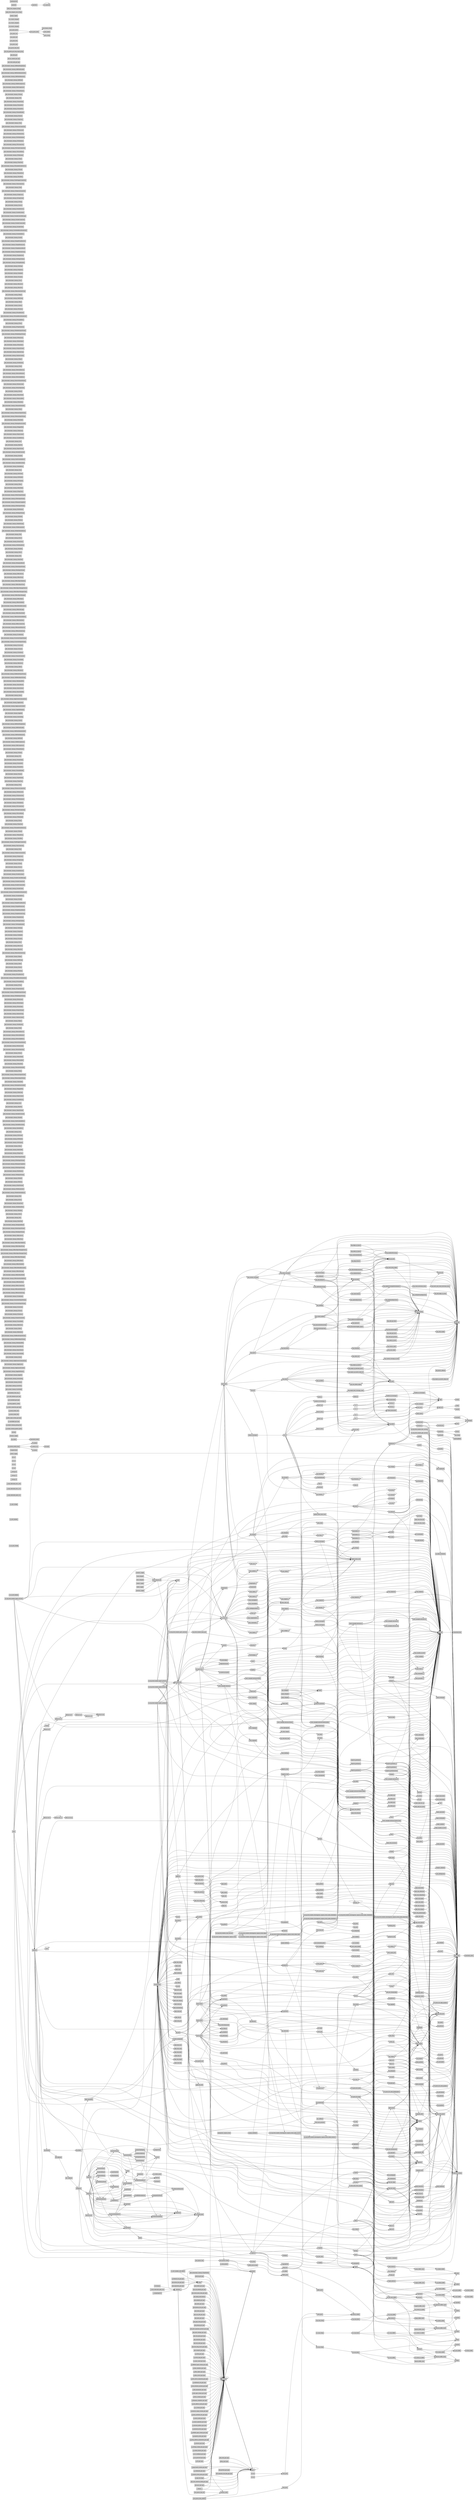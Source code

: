 digraph function_map {
rankdir=LR;
ratio=fill;
node [style=filled]
 GML_free_list [ shape=box ];
GML_free_list  -> splay_tree_delete;
 GML_parser [ shape=box ];
GML_parser  -> GML_parser;
GML_parser  -> GML_scanner;
GML_parser  -> gmlparser_calloc;
GML_parser  -> gmlparser_free;
 GML_print_list [ shape=box ];
GML_print_list  -> GML_print_list;
 GML_scanner [ shape=box ];
GML_scanner  -> GML_scanner;
GML_scanner  -> GML_search_ISO;
GML_scanner  -> gmlparser_calloc;
GML_scanner  -> gmlparser_free;
 GML_search_ISO [ shape=box ];
 GT_parse_list [ shape=box ];
GT_parse_list  -> GT_parse_list;
GT_parse_list  -> GT_parse_list_edge;
GT_parse_list  -> GT_parse_list_node;
 GT_parse_list_edge [ shape=box ];
GT_parse_list_edge  -> GT_parse_list_edge_graphics;
GT_parse_list_edge  -> add_new_edge;
GT_parse_list_edge  -> dp_free;
GT_parse_list_edge  -> uniqnodeid;
GT_parse_list_edge  -> uniqstr;
 GT_parse_list_edge_graphics [ shape=box ];
GT_parse_list_edge_graphics  -> dp_calloc;
 GT_parse_list_node [ shape=box ];
GT_parse_list_node  -> GT_parse_list_node_graphics;
GT_parse_list_node  -> GT_parse_list_node_labelgraphics;
GT_parse_list_node  -> add_new_node;
GT_parse_list_node  -> dp_free;
GT_parse_list_node  -> uniqstr;
 GT_parse_list_node_graphics [ shape=box ];
GT_parse_list_node_graphics  -> dp_calloc;
 GT_parse_list_node_labelgraphics [ shape=box ];
GT_parse_list_node_labelgraphics  -> dp_calloc;
GT_parse_list_node_labelgraphics  -> uniqstr;
 GType [ shape=box ];
GType  -> gboolean;
 G_IS_LIST_MODEL [ shape=box ];
 G_IS_LIST_STORE [ shape=box ];
 G_LIST_MODEL [ shape=box ];
 G_LIST_MODEL_GET_IFACE [ shape=box ];
G_LIST_MODEL_GET_IFACE  -> GType;
G_LIST_MODEL_GET_IFACE  -> gpointer;
 G_LIST_STORE [ shape=box ];
 _GLIB_CHECKED_ADD_U32 [ shape=box ];
 _GLIB_CHECKED_ADD_U64 [ shape=box ];
_GLIB_CHECKED_ADD_U64  -> __attribute__;
 _GLIB_CHECKED_MUL_U32 [ shape=box ];
 _GLIB_CHECKED_MUL_U64 [ shape=box ];
 __attribute__ [ shape=box ];
__attribute__  -> GType;
__attribute__  -> gboolean;
__attribute__  -> gint;
__attribute__  -> gpointer;
 __bswap_16 [ shape=box ];
 __bswap_32 [ shape=box ];
 __bswap_64 [ shape=box ];
 __format__ [ shape=box ];
__format__  -> gboolean;
__format__  -> gint;
 __issignalingf128 [ shape=box ];
__issignalingf128  -> __attribute__;
 act_ab [ shape=box ];
act_ab  -> state_push;
 act_ae [ shape=box ];
 act_ob [ shape=box ];
act_ob  -> state_push;
 act_oe [ shape=box ];
 act_se [ shape=box ];
 act_uc [ shape=box ];
 add_new_dummyedge [ shape=box ];
add_new_dummyedge  -> dp_calloc;
add_new_dummyedge  -> uniqnode2;
 add_new_dummynode [ shape=box ];
add_new_dummynode  -> dp_calloc;
add_new_dummynode  -> uniqnode2;
add_new_dummynode  -> uniqnode_add2;
 add_new_edge [ shape=box ];
add_new_edge  -> dp_calloc;
add_new_edge  -> uniqnode;
add_new_edge  -> uniqstr;
 add_new_node [ shape=box ];
add_new_node  -> dp_calloc;
add_new_node  -> dp_free;
add_new_node  -> uniqnode;
add_new_node  -> uniqnode_add;
add_new_node  -> uniqnodeid;
add_new_node  -> uniqstr;
 add_selfedgenode [ shape=box ];
add_selfedgenode  -> dp_calloc;
 add_singlenode [ shape=box ];
add_singlenode  -> dp_calloc;
 b_c [ shape=box ];
b_c  -> column_barycenter;
b_c  -> exch_columns;
b_c  -> exch_rows;
 b_r [ shape=box ];
b_r  -> exch_columns;
b_r  -> exch_rows;
b_r  -> row_barycenter;
 bary_changed [ shape=box ];
bary_changed  -> do_relayout_all;
 barycenter [ shape=box ];
barycenter  -> dp_calloc;
barycenter  -> reduce_crossings2;
barycenter  -> reduce_crossings3;
barycenter  -> reduce_crossings4;
barycenter  -> reduce_crossings5;
barycenter  -> rhp_addedge;
barycenter  -> rhp_addnode;
barycenter  -> rhp_current_crossings;
barycenter  -> rhp_current_crossings_at_level;
barycenter  -> rhp_deinit;
barycenter  -> rhp_init;
barycenter  -> rhp_initial_crossings;
barycenter  -> rhp_layout;
barycenter  -> rhp_node_foreach;
 barycenter_3 [ shape=box ];
barycenter_3  -> clr_data;
barycenter_3  -> cp_data;
barycenter_3  -> mediansort;
barycenter_3  -> uniqnode2;
 barycenter_4 [ shape=box ];
barycenter_4  -> clr_data;
barycenter_4  -> cp_data;
barycenter_4  -> mediansort;
barycenter_4  -> uniqnode2;
 barycenter_5 [ shape=box ];
barycenter_5  -> clr_data;
barycenter_5  -> cp_data;
barycenter_5  -> mediansort;
barycenter_5  -> uniqnode2;
 bc_n [ shape=box ];
bc_n  -> copy_a;
bc_n  -> dp_calloc;
bc_n  -> dp_free;
bc_n  -> equal_a;
bc_n  -> humansize;
bc_n  -> make_matrix;
bc_n  -> number_of_crossings_a;
bc_n  -> phase1_down;
bc_n  -> phase1_up;
bc_n  -> phase2_down;
bc_n  -> phase2_up;
bc_n  -> store_new_positions;
bc_n  -> update_status_text_cross;
 bfsinsertq [ shape=box ];
bfsinsertq  -> dp_calloc;
 bfsremoveq [ shape=box ];
bfsremoveq  -> dp_free;
 bubbling_calloc [ shape=box ];
bubbling_calloc  -> dp_calloc;
bubbling_calloc  -> splay_tree_insert;
bubbling_calloc  -> splay_tree_new;
 bubbling_free [ shape=box ];
bubbling_free  -> splay_tree_remove;
 buffer_grow [ shape=box ];
buffer_grow  -> memory_realloc;
 buffer_push [ shape=box ];
buffer_push  -> buffer_grow;
 buffer_push_escape [ shape=box ];
buffer_push_escape  -> buffer_push;
 cfinalxy [ shape=box ];
cfinalxy  -> clear_clevelnodes;
cfinalxy  -> clear_cposnodes;
cfinalxy  -> clear_nume_r;
cfinalxy  -> dp_calloc;
cfinalxy  -> make_clevelnodes;
cfinalxy  -> make_cposnodes;
 check1_toggle [ shape=box ];
 chkedges [ shape=box ];
chkedges  -> vcguniqnode;
 clear_bubbling [ shape=box ];
clear_bubbling  -> splay_tree_delete;
 clear_clevelnodes [ shape=box ];
clear_clevelnodes  -> dp_free;
 clear_cnnodes_at_level [ shape=box ];
clear_cnnodes_at_level  -> dp_free;
 clear_cnodelist [ shape=box ];
clear_cnodelist  -> dp_free;
 clear_cposnodes [ shape=box ];
clear_cposnodes  -> dp_free;
 clear_dpuniqnode [ shape=box ];
clear_dpuniqnode  -> splay_tree_delete;
 clear_edgelist_r [ shape=box ];
clear_edgelist_r  -> clear_edgelist_r;
clear_edgelist_r  -> dp_free;
 clear_hlabel2 [ shape=box ];
clear_hlabel2  -> clear_hlabel2il;
clear_hlabel2  -> clear_hlabel2tl;
clear_hlabel2  -> dp_free;
 clear_hlabel2il [ shape=box ];
clear_hlabel2il  -> dp_free;
 clear_hlabel2td [ shape=box ];
clear_hlabel2td  -> clear_hlabel2il;
clear_hlabel2td  -> dp_free;
 clear_hlabel2tl [ shape=box ];
clear_hlabel2tl  -> clear_hlabel2td;
clear_hlabel2tl  -> clear_hlabel2tl_r;
clear_hlabel2tl  -> dp_free;
 clear_hlabel2tl_r [ shape=box ];
clear_hlabel2tl_r  -> clear_hlabel2td;
clear_hlabel2tl_r  -> clear_hlabel2tl_r;
clear_hlabel2tl_r  -> dp_free;
 clear_hlabel_r [ shape=box ];
clear_hlabel_r  -> clear_hlabel2;
clear_hlabel_r  -> clear_hlabel_r;
 clear_ioedges_r [ shape=box ];
clear_ioedges_r  -> clear_ioedges_r;
clear_ioedges_r  -> dp_free;
 clear_levelnodes_r [ shape=box ];
clear_levelnodes_r  -> clear_levelnodes_r;
clear_levelnodes_r  -> dp_free;
 clear_nnl_r [ shape=box ];
clear_nnl_r  -> clear_nnl_r;
clear_nnl_r  -> dp_free;
 clear_nodelist_r [ shape=box ];
clear_nodelist_r  -> clear_nodelist_r;
clear_nodelist_r  -> clear_rlabel2;
clear_nodelist_r  -> clear_stlist_all;
clear_nodelist_r  -> dp_free;
 clear_numce_r [ shape=box ];
clear_numce_r  -> clear_numce_r;
clear_numce_r  -> dp_free;
 clear_nume_r [ shape=box ];
clear_nume_r  -> clear_nume_r;
clear_nume_r  -> dp_free;
 clear_posnodes_r [ shape=box ];
clear_posnodes_r  -> clear_posnodes_r;
clear_posnodes_r  -> dp_free;
 clear_rawedgelist [ shape=box ];
clear_rawedgelist  -> dp_free;
 clear_rawnodelist [ shape=box ];
clear_rawnodelist  -> dp_free;
 clear_rlabel2 [ shape=box ];
clear_rlabel2  -> clear_rlabel2;
clear_rlabel2  -> dp_free;
 clear_rlabel_r [ shape=box ];
clear_rlabel_r  -> clear_rlabel2;
clear_rlabel_r  -> clear_rlabel_r;
 clear_selfedgesnodelist_r [ shape=box ];
clear_selfedgesnodelist_r  -> clear_selfedgesnodelist_r;
clear_selfedgesnodelist_r  -> dp_free;
 clear_sg [ shape=box ];
clear_sg  -> clear_sg;
clear_sg  -> dp_free;
 clear_singlenodelist_r [ shape=box ];
clear_singlenodelist_r  -> clear_singlenodelist_r;
clear_singlenodelist_r  -> dp_free;
 clear_startnodes_r [ shape=box ];
clear_startnodes_r  -> clear_startnodes_r;
clear_startnodes_r  -> dp_free;
 clear_stlist [ shape=box ];
clear_stlist  -> dp_free;
 clear_stlist_all [ shape=box ];
clear_stlist_all  -> clear_stlist;
 clear_uniqgraph [ shape=box ];
clear_uniqgraph  -> splay_tree_delete;
 clear_uniqnode [ shape=box ];
clear_uniqnode  -> splay_tree_delete;
 clear_uniqnode2 [ shape=box ];
clear_uniqnode2  -> splay_tree_delete;
 clear_uniqstr [ shape=box ];
clear_uniqstr  -> splay_tree_delete;
 clear_vcguniqnode [ shape=box ];
clear_vcguniqnode  -> splay_tree_delete;
 clearbit [ shape=box ];
 clr_data [ shape=box ];
clr_data  -> clr_levelnodes;
clr_data  -> clr_nglevelnodes;
clr_data  -> dp_free;
 clr_levelnodes [ shape=box ];
clr_levelnodes  -> dp_free;
 clr_nglevelnodes [ shape=box ];
clr_nglevelnodes  -> dp_free;
 color_init [ shape=box ];
color_init  -> colordata;
color_init  -> splay_tree_new;
 coloradd [ shape=box ];
coloradd  -> dp_uniqstr;
coloradd  -> splay_tree_insert;
 colordata [ shape=box ];
colordata  -> coloradd;
 column_barycenter [ shape=box ];
column_barycenter  -> mget;
 comparevalue [ shape=box ];
 copy_a [ shape=box ];
copy_a  -> copy_m;
 copy_m [ shape=box ];
 copyall [ shape=box ];
copyall  -> add_new_edge;
copyall  -> add_new_node;
copyall  -> uniqnode;
copyall  -> uniqstr;
 cp_data [ shape=box ];
cp_data  -> clr_levelnodes;
cp_data  -> cp_make_levelnodes;
cp_data  -> dp_calloc;
 cp_make_levelnodes [ shape=box ];
cp_make_levelnodes  -> dp_calloc;
 create_maingraph [ shape=box ];
create_maingraph  -> dp_calloc;
create_maingraph  -> uniqgraph_add;
create_maingraph  -> uniqstr;
 create_sg [ shape=box ];
create_sg  -> dp_calloc;
create_sg  -> uniqgraph_add;
 decycle3 [ shape=box ];
decycle3  -> decycle3;
 del_edge [ shape=box ];
del_edge  -> dp_free;
 dia_string [ shape=box ];
 dialine [ shape=box ];
 do_action [ shape=box ];
do_action  -> do_buffer;
 do_buffer [ shape=box ];
 do_clear_all [ shape=box ];
do_clear_all  -> clear_bubbling;
do_clear_all  -> clear_edgelist_r;
do_clear_all  -> clear_hlabel_r;
do_clear_all  -> clear_ioedges_r;
do_clear_all  -> clear_nnl_r;
do_clear_all  -> clear_nodelist_r;
do_clear_all  -> clear_numce_r;
do_clear_all  -> clear_nume_r;
do_clear_all  -> clear_rawedgelist;
do_clear_all  -> clear_rawnodelist;
do_clear_all  -> clear_rlabel_r;
do_clear_all  -> clear_selfedgesnodelist_r;
do_clear_all  -> clear_sg;
do_clear_all  -> clear_singlenodelist_r;
do_clear_all  -> clear_startnodes_r;
do_clear_all  -> clear_uniqgraph;
do_clear_all  -> clear_uniqnode;
do_clear_all  -> clear_uniqnode2;
do_clear_all  -> clear_uniqstr;
do_clear_all  -> dp_free;
 do_data [ shape=box ];
do_data  -> add_new_edge;
do_data  -> add_new_node;
do_data  -> jgfaddnode;
do_data  -> splay_tree_lookup;
do_data  -> splay_tree_new;
do_data  -> uniqnode;
do_data  -> uniqstr;
 do_down [ shape=box ];
do_down  -> upper_barycenter;
 do_key [ shape=box ];
do_key  -> uniqstr;
 do_layout_all [ shape=box ];
do_layout_all  -> barycenter;
do_layout_all  -> do_layout_all_r;
do_layout_all  -> edgeconnections;
do_layout_all  -> edgelabels;
do_layout_all  -> edgelen;
do_layout_all  -> edgesdownwards;
do_layout_all  -> finalxy;
do_layout_all  -> improve_positions;
do_layout_all  -> longestpath;
do_layout_all  -> nodecounts;
do_layout_all  -> prep;
do_layout_all  -> prepincr;
do_layout_all  -> reorg;
do_layout_all  -> shorteredges;
do_layout_all  -> splitedges;
do_layout_all  -> static_maingtk_textsizes;
do_layout_all  -> uncycle;
do_layout_all  -> ylevels;
 do_layout_all_r [ shape=box ];
do_layout_all_r  -> barycenter;
do_layout_all_r  -> do_layout_all_r;
do_layout_all_r  -> do_layout_all_rprint;
do_layout_all_r  -> edgelabels;
do_layout_all_r  -> edgelen;
do_layout_all_r  -> edgesdownwards;
do_layout_all_r  -> improve_positions;
do_layout_all_r  -> longestpath;
do_layout_all_r  -> nodecounts;
do_layout_all_r  -> reorg;
do_layout_all_r  -> shorteredges;
do_layout_all_r  -> splitedges;
do_layout_all_r  -> static_maingtk_textsizes;
do_layout_all_r  -> uncycle;
do_layout_all_r  -> ylevels;
 do_layout_all_rprint [ shape=box ];
 do_popup [ shape=box ];
 do_relayout_all [ shape=box ];
do_relayout_all  -> do_clear_all;
do_relayout_all  -> do_layout_all;
do_relayout_all  -> dofit;
do_relayout_all  -> update_status_text;
 do_string [ shape=box ];
do_string  -> uniqstr;
 do_up [ shape=box ];
do_up  -> lower_barycenter;
 dofit [ shape=box ];
 dolabel [ shape=box ];
dolabel  -> dp_calloc;
dolabel  -> dp_free;
dolabel  -> uniqstr;
 dom_push [ shape=box ];
dom_push  -> memory_realloc;
 doscaleit [ shape=box ];
 dotparse [ shape=box ];
dotparse  -> add_new_edge;
dotparse  -> add_new_node;
dotparse  -> dolabel;
dotparse  -> dp_clearall;
dotparse  -> dp_datachk;
dotparse  -> dp_lex_deinit;
dotparse  -> dp_randnname;
dotparse  -> dphl_freemem;
dotparse  -> dpif_pr_in_tl;
dotparse  -> dpif_pr_out_tl;
dotparse  -> hlicopy;
dotparse  -> hltcopy;
dotparse  -> prrl;
dotparse  -> rlcheck;
dotparse  -> rlcopy;
dotparse  -> sp_addsg_r;
dotparse  -> sp_crsg_r;
dotparse  -> uniqgraph;
dotparse  -> uniqstr;
dotparse  -> yyparse;
 dp1_chkhmln [ shape=box ];
dp1_chkhmln  -> htmlparse;
 dp_1chkrec [ shape=box ];
dp_1chkrec  -> dp_1chkrecpr;
dp_1chkrec  -> dp_2chkrec;
 dp_1chkrecpr [ shape=box ];
dp_1chkrecpr  -> dp_1chkrecpr;
 dp_2chkrec [ shape=box ];
dp_2chkrec  -> dp_2chkrec;
dp_2chkrec  -> dp_calloc;
dp_2chkrec  -> dp_free;
dp_2chkrec  -> dp_uniqstr;
 dp_addte [ shape=box ];
dp_addte  -> dp_calloc;
dp_addte  -> dp_free;
 dp_aset [ shape=box ];
dp_aset  -> dp_do_eattr;
dp_aset  -> dp_do_gattr;
dp_aset  -> dp_do_nattr;
dp_aset  -> splay_tree_insert;
dp_aset  -> splay_tree_lookup;
 dp_calloc [ shape=box ];
dp_calloc  -> memcheck_calloc;
 dp_ccat [ shape=box ];
dp_ccat  -> dp_calloc;
dp_ccat  -> dp_free;
dp_ccat  -> dp_uniqstr;
 dp_check_c_comment [ shape=box ];
 dp_chkerr [ shape=box ];
 dp_chkhtmln [ shape=box ];
dp_chkhtmln  -> dp1_chkhmln;
 dp_chknum [ shape=box ];
 dp_chkrec [ shape=box ];
dp_chkrec  -> dp_1chkrec;
 dp_cke [ shape=box ];
 dp_clear_uniqstr [ shape=box ];
dp_clear_uniqstr  -> splay_tree_delete;
 dp_clearall [ shape=box ];
dp_clearall  -> clear_dpuniqnode;
dp_clearall  -> dp_clear_uniqstr;
dp_clearall  -> dp_clredges;
dp_clearall  -> dp_clrep;
dp_clearall  -> dp_clrgraphs;
dp_clearall  -> dp_clrheade;
dp_clearall  -> dp_clrnodes;
dp_clearall  -> dp_clrtmpe;
dp_clearall  -> dp_colorcode_clear;
dp_clearall  -> dp_free;
dp_clearall  -> splay_tree_delete;
 dp_clearhlinfonode [ shape=box ];
dp_clearhlinfonode  -> dp_free;
dp_clearhlinfonode  -> dp_freememt_r;
 dp_clredges [ shape=box ];
dp_clredges  -> dp_clredges_r;
dp_clredges  -> dp_free;
 dp_clredges_r [ shape=box ];
dp_clredges_r  -> dp_clredges_r;
dp_clredges_r  -> dp_free;
 dp_clrep [ shape=box ];
dp_clrep  -> dp_clrep_r;
dp_clrep  -> dp_free;
 dp_clrep_r [ shape=box ];
dp_clrep_r  -> dp_clrep_r;
dp_clrep_r  -> dp_free;
 dp_clrgraph_r [ shape=box ];
dp_clrgraph_r  -> dp_clrgraph_r;
dp_clrgraph_r  -> dp_free;
dp_clrgraph_r  -> splay_tree_delete;
 dp_clrgraphs [ shape=box ];
dp_clrgraphs  -> dp_clrgraph_r;
dp_clrgraphs  -> dp_free;
 dp_clrheade [ shape=box ];
dp_clrheade  -> dp_free;
 dp_clrnodes [ shape=box ];
dp_clrnodes  -> dp_clearhlinfonode;
dp_clrnodes  -> dp_clrnodes_r;
dp_clrnodes  -> dp_clrnodesli;
dp_clrnodes  -> dp_free;
 dp_clrnodes_r [ shape=box ];
dp_clrnodes_r  -> dp_clrnodes_r;
dp_clrnodes_r  -> dp_free;
 dp_clrnodesli [ shape=box ];
dp_clrnodesli  -> dp_clrnodesli;
dp_clrnodesli  -> dp_free;
 dp_clrtmpe [ shape=box ];
dp_clrtmpe  -> dp_free;
 dp_colorcode [ shape=box ];
dp_colorcode  -> color_init;
dp_colorcode  -> hsv2rgb;
dp_colorcode  -> splay_tree_lookup;
 dp_colorcode_clear [ shape=box ];
dp_colorcode_clear  -> splay_tree_delete;
 dp_colorschemecode [ shape=box ];
 dp_datachk [ shape=box ];
dp_datachk  -> dp_chkhtmln;
dp_datachk  -> dp_chkrec;
 dp_do_eattr [ shape=box ];
dp_do_eattr  -> dp_colorschemecode;
dp_do_eattr  -> dp_free;
dp_do_eattr  -> dp_getarrow;
dp_do_eattr  -> dp_getbool;
dp_do_eattr  -> dp_getcolor;
dp_do_eattr  -> dp_getdir;
dp_do_eattr  -> dp_getnum;
dp_do_eattr  -> dp_getpoint;
dp_do_eattr  -> dp_getstyle;
dp_do_eattr  -> dp_iscompass;
dp_do_eattr  -> dp_uniqstr;
 dp_do_gattr [ shape=box ];
dp_do_gattr  -> dp_chknum;
dp_do_gattr  -> dp_colorschemecode;
dp_do_gattr  -> dp_free;
dp_do_gattr  -> dp_getbool;
dp_do_gattr  -> dp_getclrank;
dp_do_gattr  -> dp_getcolor;
dp_do_gattr  -> dp_getmargin;
dp_do_gattr  -> dp_getnum;
dp_do_gattr  -> dp_getoo;
dp_do_gattr  -> dp_getpoint;
dp_do_gattr  -> dp_getrank;
dp_do_gattr  -> dp_getrankdir;
dp_do_gattr  -> dp_getranksep;
dp_do_gattr  -> dp_getratio;
dp_do_gattr  -> dp_getrect;
dp_do_gattr  -> dp_getsplines;
dp_do_gattr  -> dp_getstyle;
dp_do_gattr  -> dp_islabelloc;
 dp_do_nattr [ shape=box ];
dp_do_nattr  -> dp_chknum;
dp_do_nattr  -> dp_colorschemecode;
dp_do_nattr  -> dp_free;
dp_do_nattr  -> dp_getbool;
dp_do_nattr  -> dp_getcolor;
dp_do_nattr  -> dp_getmargin;
dp_do_nattr  -> dp_getnum;
dp_do_nattr  -> dp_getstyle;
dp_do_nattr  -> dp_isdotshape;
dp_do_nattr  -> dp_islabelloc;
dp_do_nattr  -> dp_uniqstr;
 dp_edgefdef [ shape=box ];
dp_edgefdef  -> dp_uniqstr;
 dp_ende [ shape=box ];
dp_ende  -> dp_clrheade;
dp_ende  -> dp_clrtmpe;
dp_ende  -> dp_endel;
dp_ende  -> dp_endeprlink;
dp_ende  -> dp_free;
dp_ende  -> dp_mkedges;
dp_ende  -> dp_prtae;
dp_ende  -> dp_prte;
 dp_endel [ shape=box ];
dp_endel  -> dp_endel_g2g;
dp_endel  -> dp_endel_g2n;
dp_endel  -> dp_endel_n2g;
dp_endel  -> dp_endel_n2n;
 dp_endel_g2g [ shape=box ];
dp_endel_g2g  -> dp_addte;
 dp_endel_g2n [ shape=box ];
dp_endel_g2n  -> dp_addte;
 dp_endel_n2g [ shape=box ];
dp_endel_n2g  -> dp_addte;
 dp_endel_n2n [ shape=box ];
dp_endel_n2n  -> dp_addte;
 dp_endeprlink [ shape=box ];
 dp_endss [ shape=box ];
dp_endss  -> dp_calloc;
dp_endss  -> dp_pullgraph;
 dp_eplink [ shape=box ];
dp_eplink  -> dp_calloc;
 dp_findcolor [ shape=box ];
dp_findcolor  -> dp_colorcode;
 dp_free [ shape=box ];
dp_free  -> memcheck_free;
 dp_freememil [ shape=box ];
dp_freememil  -> dp_free;
 dp_freememt_r [ shape=box ];
dp_freememt_r  -> dp_free;
dp_freememt_r  -> dp_freememt_r;
dp_freememt_r  -> dp_freememtr;
 dp_freememtr [ shape=box ];
dp_freememtr  -> dp_free;
dp_freememtr  -> dp_freememil;
 dp_getarrow [ shape=box ];
dp_getarrow  -> dp_calloc;
dp_getarrow  -> dp_uniqstr;
 dp_getbool [ shape=box ];
dp_getbool  -> dp_calloc;
dp_getbool  -> dp_free;
 dp_getclrank [ shape=box ];
 dp_getcolor [ shape=box ];
dp_getcolor  -> dp_calloc;
dp_getcolor  -> dp_findcolor;
 dp_getdir [ shape=box ];
dp_getdir  -> dp_calloc;
 dp_getinum [ shape=box ];
dp_getinum  -> dp_calloc;
 dp_getmargin [ shape=box ];
dp_getmargin  -> dp_calloc;
 dp_getnum [ shape=box ];
dp_getnum  -> dp_calloc;
 dp_getoo [ shape=box ];
dp_getoo  -> dp_calloc;
 dp_getpoint [ shape=box ];
dp_getpoint  -> dp_calloc;
dp_getpoint  -> dp_free;
 dp_getrank [ shape=box ];
dp_getrank  -> dp_calloc;
 dp_getrankdir [ shape=box ];
dp_getrankdir  -> dp_calloc;
 dp_getranksep [ shape=box ];
dp_getranksep  -> dp_calloc;
 dp_getratio [ shape=box ];
dp_getratio  -> dp_calloc;
 dp_getrect [ shape=box ];
dp_getrect  -> dp_calloc;
 dp_getsplines [ shape=box ];
dp_getsplines  -> dp_calloc;
 dp_getstyle [ shape=box ];
dp_getstyle  -> dp_calloc;
dp_getstyle  -> dp_free;
dp_getstyle  -> dp_uniqstr;
 dp_graphlink [ shape=box ];
dp_graphlink  -> dp_calloc;
 dp_ine [ shape=box ];
dp_ine  -> dp_eplink;
 dp_iscompass [ shape=box ];
 dp_isdotshape [ shape=box ];
 dp_islabelloc [ shape=box ];
 dp_lex_clear [ shape=box ];
dp_lex_clear  -> dp_free;
 dp_lex_deinit [ shape=box ];
dp_lex_deinit  -> dp_lex_clear;
dp_lex_deinit  -> yylex_destroy;
 dp_malloc [ shape=box ];
dp_malloc  -> dp_calloc;
 dp_mkedges [ shape=box ];
dp_mkedges  -> dp_calloc;
 dp_mknid [ shape=box ];
dp_mknid  -> dp_calloc;
dp_mknid  -> dp_iscompass;
dp_mknid  -> dp_nodelink;
dp_mknid  -> dpuniqnode;
dp_mknid  -> dpuniqnode_add;
 dp_mknode0 [ shape=box ];
dp_mknode0  -> dp_calloc;
dp_mknode0  -> dp_nodelink;
dp_mknode0  -> dpuniqnode;
dp_mknode0  -> dpuniqnode_add;
 dp_namedsubg [ shape=box ];
dp_namedsubg  -> dp_calloc;
dp_namedsubg  -> dp_graphlink;
dp_namedsubg  -> dp_nsubg;
dp_namedsubg  -> dp_pushgraph;
 dp_newe [ shape=box ];
dp_newe  -> dp_calloc;
 dp_nodelink [ shape=box ];
dp_nodelink  -> dp_calloc;
 dp_nsubg [ shape=box ];
dp_nsubg  -> dp_calloc;
dp_nsubg  -> dp_edgefdef;
dp_nsubg  -> dp_free;
dp_nsubg  -> dp_uniqstr;
dp_nsubg  -> splay_tree_new;
 dp_prtae [ shape=box ];
 dp_prte [ shape=box ];
 dp_pullgraph [ shape=box ];
dp_pullgraph  -> splay_tree_lookup;
dp_pullgraph  -> splay_tree_remove;
 dp_pushgraph [ shape=box ];
dp_pushgraph  -> splay_tree_insert;
 dp_randnname [ shape=box ];
dp_randnname  -> dp_uniqstr;
dp_randnname  -> dpuniqnode;
 dp_realloc [ shape=box ];
dp_realloc  -> memcheck_realloc;
 dp_sg [ shape=box ];
dp_sg  -> dp_calloc;
dp_sg  -> dp_edgefdef;
dp_sg  -> dp_free;
dp_sg  -> dp_pushgraph;
dp_sg  -> dp_uniqstr;
dp_sg  -> splay_tree_new;
 dp_starte1 [ shape=box ];
dp_starte1  -> dp_calloc;
dp_starte1  -> dp_eplink;
 dp_starte2 [ shape=box ];
dp_starte2  -> dp_calloc;
dp_starte2  -> dp_eplink;
 dp_uniqstr [ shape=box ];
dp_uniqstr  -> dp_calloc;
dp_uniqstr  -> splay_tree_insert;
dp_uniqstr  -> splay_tree_lookup;
dp_uniqstr  -> splay_tree_new;
 dphl_attr_huh [ shape=box ];
 dphl_chk_align [ shape=box ];
 dphl_chk_balign [ shape=box ];
 dphl_chk_bgcolor [ shape=box ];
dphl_chk_bgcolor  -> dp_free;
dphl_chk_bgcolor  -> dp_getcolor;
 dphl_chk_border [ shape=box ];
dphl_chk_border  -> dp_free;
dphl_chk_border  -> dp_getinum;
 dphl_chk_cellborder [ shape=box ];
dphl_chk_cellborder  -> dp_free;
dphl_chk_cellborder  -> dp_getinum;
 dphl_chk_cellpadding [ shape=box ];
dphl_chk_cellpadding  -> dp_free;
dphl_chk_cellpadding  -> dp_getinum;
 dphl_chk_cellspacing [ shape=box ];
dphl_chk_cellspacing  -> dp_free;
dphl_chk_cellspacing  -> dp_getnum;
 dphl_chk_color [ shape=box ];
dphl_chk_color  -> dp_free;
dphl_chk_color  -> dp_getcolor;
 dphl_chk_colspan [ shape=box ];
dphl_chk_colspan  -> dp_free;
dphl_chk_colspan  -> dp_getinum;
 dphl_chk_columns [ shape=box ];
 dphl_chk_err [ shape=box ];
 dphl_chk_face [ shape=box ];
 dphl_chk_fixedsize [ shape=box ];
 dphl_chk_gradientangle [ shape=box ];
dphl_chk_gradientangle  -> dp_free;
dphl_chk_gradientangle  -> dp_getinum;
 dphl_chk_height [ shape=box ];
dphl_chk_height  -> dp_free;
dphl_chk_height  -> dp_getinum;
 dphl_chk_href [ shape=box ];
 dphl_chk_id [ shape=box ];
 dphl_chk_pointsize [ shape=box ];
dphl_chk_pointsize  -> dp_free;
dphl_chk_pointsize  -> dp_getnum;
 dphl_chk_port [ shape=box ];
 dphl_chk_rows [ shape=box ];
 dphl_chk_rowspan [ shape=box ];
dphl_chk_rowspan  -> dp_free;
dphl_chk_rowspan  -> dp_getinum;
 dphl_chk_scale [ shape=box ];
 dphl_chk_sides [ shape=box ];
 dphl_chk_src [ shape=box ];
 dphl_chk_style [ shape=box ];
dphl_chk_style  -> dp_calloc;
dphl_chk_style  -> dp_free;
 dphl_chk_target [ shape=box ];
 dphl_chk_title [ shape=box ];
 dphl_chk_valign [ shape=box ];
 dphl_chk_width [ shape=box ];
dphl_chk_width  -> dp_free;
dphl_chk_width  -> dp_getinum;
 dphl_clearhlinfo [ shape=box ];
dphl_clearhlinfo  -> dp_free;
 dphl_data [ shape=box ];
dphl_data  -> dphl_chk_err;
dphl_data  -> dphl_itemitems;
dphl_data  -> dphl_itemtables;
dphl_data  -> dplh_htrans;
 dphl_ebr [ shape=box ];
dphl_ebr  -> dphl_itemitems;
dphl_ebr  -> dphl_itemtables;
 dphl_efont [ shape=box ];
dphl_efont  -> dphl_pullfont;
 dphl_eimg [ shape=box ];
dphl_eimg  -> dp_free;
dphl_eimg  -> dphl_itemtables;
 dphl_etable [ shape=box ];
dphl_etable  -> dphl_pulltable;
 dphl_etd [ shape=box ];
dphl_etd  -> dphl_pulltd;
 dphl_etr [ shape=box ];
dphl_etr  -> dphl_pulltr;
 dphl_freemem [ shape=box ];
dphl_freemem  -> dp_free;
dphl_freemem  -> splay_tree_delete;
 dphl_itemitems [ shape=box ];
dphl_itemitems  -> dp_calloc;
dphl_itemitems  -> dphl_makeitem;
 dphl_itemtables [ shape=box ];
dphl_itemtables  -> dp_calloc;
dphl_itemtables  -> dphl_makeitem;
 dphl_makeitem [ shape=box ];
dphl_makeitem  -> dp_calloc;
 dphl_pullfont [ shape=box ];
dphl_pullfont  -> splay_tree_delete;
dphl_pullfont  -> splay_tree_remove;
 dphl_pulltable [ shape=box ];
dphl_pulltable  -> splay_tree_delete;
dphl_pulltable  -> splay_tree_remove;
 dphl_pulltd [ shape=box ];
dphl_pulltd  -> splay_tree_delete;
dphl_pulltd  -> splay_tree_remove;
 dphl_pulltr [ shape=box ];
dphl_pulltr  -> splay_tree_delete;
dphl_pulltr  -> splay_tree_remove;
 dphl_pushfont [ shape=box ];
dphl_pushfont  -> splay_tree_insert;
dphl_pushfont  -> splay_tree_new;
 dphl_pushtable [ shape=box ];
dphl_pushtable  -> splay_tree_insert;
dphl_pushtable  -> splay_tree_new;
 dphl_pushtd [ shape=box ];
dphl_pushtd  -> splay_tree_insert;
dphl_pushtd  -> splay_tree_new;
 dphl_pushtr [ shape=box ];
dphl_pushtr  -> splay_tree_insert;
dphl_pushtr  -> splay_tree_new;
 dphl_rbr [ shape=box ];
dphl_rbr  -> dp_calloc;
dphl_rbr  -> dp_free;
 dphl_rfont [ shape=box ];
dphl_rfont  -> dp_calloc;
dphl_rfont  -> dp_free;
dphl_rfont  -> dphl_pushfont;
 dphl_rhr [ shape=box ];
dphl_rhr  -> dphl_itemtables;
 dphl_rimg [ shape=box ];
dphl_rimg  -> dp_calloc;
dphl_rimg  -> dp_free;
 dphl_rsub [ shape=box ];
 dphl_rsup [ shape=box ];
 dphl_rtable [ shape=box ];
dphl_rtable  -> dp_calloc;
dphl_rtable  -> dp_free;
dphl_rtable  -> dphl_pushtable;
 dphl_rtd [ shape=box ];
dphl_rtd  -> dp_calloc;
dphl_rtd  -> dp_free;
dphl_rtd  -> dphl_pushtd;
 dphl_rtr [ shape=box ];
dphl_rtr  -> dp_calloc;
dphl_rtr  -> dp_free;
dphl_rtr  -> dphl_pushtr;
 dphl_rvr [ shape=box ];
dphl_rvr  -> dphl_itemtables;
 dphl_tabledata [ shape=box ];
 dpif_pr_in_1il [ shape=box ];
dpif_pr_in_1il  -> dpif_pr_in_sp;
 dpif_pr_in_il [ shape=box ];
dpif_pr_in_il  -> dpif_pr_in_1il;
dpif_pr_in_il  -> dpif_pr_in_sp;
 dpif_pr_in_sp [ shape=box ];
 dpif_pr_in_t_r [ shape=box ];
dpif_pr_in_t_r  -> dpif_pr_in_sp;
dpif_pr_in_t_r  -> dpif_pr_in_t_r;
dpif_pr_in_t_r  -> dpif_pr_in_tr;
 dpif_pr_in_tl [ shape=box ];
dpif_pr_in_tl  -> dpif_pr_in_t_r;
 dpif_pr_in_tr [ shape=box ];
dpif_pr_in_tr  -> dpif_pr_in_il;
dpif_pr_in_tr  -> dpif_pr_in_sp;
 dpif_pr_out_sp [ shape=box ];
 dpif_pr_out_t_r [ shape=box ];
dpif_pr_out_t_r  -> dpif_pr_out_sp;
dpif_pr_out_t_r  -> dpif_pr_out_t_r;
 dpif_pr_out_tl [ shape=box ];
dpif_pr_out_tl  -> dpif_pr_out_t_r;
 dplh_htrans [ shape=box ];
dplh_htrans  -> dp_calloc;
dplh_htrans  -> dp_free;
dplh_htrans  -> dp_uniqstr;
dplh_htrans  -> dphl_chk_err;
 dpuniqnode [ shape=box ];
dpuniqnode  -> splay_tree_lookup;
 dpuniqnode_add [ shape=box ];
dpuniqnode_add  -> splay_tree_insert;
dpuniqnode_add  -> splay_tree_lookup;
dpuniqnode_add  -> splay_tree_new;
 drarrow [ shape=box ];
 dummy1_toggle [ shape=box ];
 edgeconnections [ shape=box ];
edgeconnections  -> dp_calloc;
 edgelabels [ shape=box ];
edgelabels  -> add_new_dummyedge;
edgelabels  -> add_new_dummynode;
edgelabels  -> del_edge;
edgelabels  -> uniqnode2;
 edgelen [ shape=box ];
edgelen  -> clear_stlist_all;
edgelen  -> make_stlist;
 edgesdownwards [ shape=box ];
edgesdownwards  -> clear_stlist_all;
edgesdownwards  -> make_stlist;
 elabel1_toggle [ shape=box ];
elabel1_toggle  -> do_relayout_all;
 entcmp [ shape=box ];
 equal_a [ shape=box ];
equal_a  -> equal_m;
 equal_m [ shape=box ];
equal_m  -> mget;
 equals [ shape=box ];
equals  -> dp_calloc;
equals  -> dp_free;
 exch_columns [ shape=box ];
exch_columns  -> mget;
exch_columns  -> mget_set;
 exch_rows [ shape=box ];
exch_rows  -> mget;
exch_rows  -> mget_set;
 finalxy [ shape=box ];
finalxy  -> finalxy1;
 finalxy1 [ shape=box ];
finalxy1  -> clear_levelnodes_r;
finalxy1  -> clear_nume_r;
finalxy1  -> clear_posnodes_r;
finalxy1  -> dp_calloc;
finalxy1  -> make_levelnodes;
finalxy1  -> make_posnodes;
 first_bubbling [ shape=box ];
first_bubbling  -> insert_node_bubble;
 g_action_get_type [ shape=box ];
g_action_get_type  -> gboolean;
 g_action_map_get_type [ shape=box ];
g_action_map_get_type  -> gboolean;
 g_app_launch_context_get_type [ shape=box ];
g_app_launch_context_get_type  -> gboolean;
g_app_launch_context_get_type  -> gint;
 g_async_result_get_type [ shape=box ];
g_async_result_get_type  -> gboolean;
 g_autoptr_cleanup_generic_gfree [ shape=box ];
 g_autoptr_cleanup_gstring_free [ shape=box ];
 g_buffered_input_stream_get_type [ shape=box ];
g_buffered_input_stream_get_type  -> gboolean;
 g_cancellable_get_type [ shape=box ];
 g_credentials_get_type [ shape=box ];
g_credentials_get_type  -> gboolean;
g_credentials_get_type  -> gint;
 g_dbus_interface_get_type [ shape=box ];
g_dbus_interface_get_type  -> gboolean;
 g_dbus_object_get_type [ shape=box ];
g_dbus_object_get_type  -> gboolean;
 g_dbus_server_get_type [ shape=box ];
g_dbus_server_get_type  -> gboolean;
 g_dtls_server_connection_get_type [ shape=box ];
g_dtls_server_connection_get_type  -> gboolean;
 g_emblemed_icon_get_type [ shape=box ];
g_emblemed_icon_get_type  -> gboolean;
 g_file_attribute_matcher_get_type [ shape=box ];
g_file_attribute_matcher_get_type  -> gboolean;
 g_file_enumerator_get_type [ shape=box ];
g_file_enumerator_get_type  -> gboolean;
 g_file_input_stream_get_type [ shape=box ];
g_file_input_stream_get_type  -> gboolean;
 g_file_io_stream_get_type [ shape=box ];
g_file_io_stream_get_type  -> gboolean;
 g_filename_completer_get_type [ shape=box ];
g_filename_completer_get_type  -> gboolean;
 g_filter_input_stream_get_type [ shape=box ];
 g_inet_address_mask_get_type [ shape=box ];
g_inet_address_mask_get_type  -> gboolean;
 g_io_stream_get_type [ shape=box ];
g_io_stream_get_type  -> gboolean;
 g_memory_output_stream_get_type [ shape=box ];
g_memory_output_stream_get_type  -> gboolean;
 g_menu_attribute_iter_get_type [ shape=box ];
g_menu_attribute_iter_get_type  -> gboolean;
 g_menu_model_get_type [ shape=box ];
g_menu_model_get_type  -> gboolean;
 g_mount_operation_get_type [ shape=box ];
g_mount_operation_get_type  -> gboolean;
 g_mutex_locker_free [ shape=box ];
 g_mutex_locker_new [ shape=box ];
 g_network_address_get_type [ shape=box ];
g_network_address_get_type  -> gboolean;
 g_network_service_get_type [ shape=box ];
g_network_service_get_type  -> gboolean;
 g_pollable_input_stream_get_type [ shape=box ];
g_pollable_input_stream_get_type  -> gboolean;
 g_property_action_get_type [ shape=box ];
g_property_action_get_type  -> gboolean;
 g_proxy_address_enumerator_get_type [ shape=box ];
g_proxy_address_enumerator_get_type  -> gboolean;
 g_remote_action_group_get_type [ shape=box ];
g_remote_action_group_get_type  -> gboolean;
g_remote_action_group_get_type  -> gint;
 g_resource_get_type [ shape=box ];
g_resource_get_type  -> gboolean;
 g_settings_schema_key_get_type [ shape=box ];
g_settings_schema_key_get_type  -> gboolean;
 g_socket_connection_get_type [ shape=box ];
 g_socket_listener_get_type [ shape=box ];
g_socket_listener_get_type  -> gboolean;
 g_steal_pointer [ shape=box ];
g_steal_pointer  -> gpointer;
 g_string_append_c_inline [ shape=box ];
 g_themed_icon_get_type [ shape=box ];
g_themed_icon_get_type  -> GType;
g_themed_icon_get_type  -> gboolean;
 g_tls_backend_get_type [ shape=box ];
 g_tls_certificate_get_type [ shape=box ];
g_tls_certificate_get_type  -> gboolean;
 g_tls_file_database_get_type [ shape=box ];
 g_tls_password_get_type [ shape=box ];
g_tls_password_get_type  -> gboolean;
 g_type_test_flags [ shape=box ];
g_type_test_flags  -> gboolean;
g_type_test_flags  -> gint;
 g_vfs_get_type [ shape=box ];
g_vfs_get_type  -> gboolean;
 gboolean [ shape=box ];
gboolean  -> GType;
gboolean  -> gboolean;
gboolean  -> gint;
gboolean  -> gpointer;
 gdk_event_get_type [ shape=box ];
gdk_event_get_type  -> gint;
 gdk_gc_get_type [ shape=box ];
gdk_gc_get_type  -> gint;
 getnodedata_from_rhp_1 [ shape=box ];
 gint [ shape=box ];
gint  -> gboolean;
gint  -> gint;
 give_horizontal_place [ shape=box ];
give_horizontal_place  -> insert_node_bubble;
give_horizontal_place  -> new_bubbles;
give_horizontal_place  -> sort_levellist;
 glib_autoptr_cleanup_GListModel [ shape=box ];
 glib_autoptr_cleanup_GListStore [ shape=box ];
 glib_listautoptr_cleanup_GAction [ shape=box ];
 glib_listautoptr_cleanup_GActionMap [ shape=box ];
 glib_listautoptr_cleanup_GAppInfo [ shape=box ];
 glib_listautoptr_cleanup_GAppInfoMonitor [ shape=box ];
 glib_listautoptr_cleanup_GAppLaunchContext [ shape=box ];
 glib_listautoptr_cleanup_GApplication [ shape=box ];
 glib_listautoptr_cleanup_GApplicationCommandLine [ shape=box ];
 glib_listautoptr_cleanup_GArray [ shape=box ];
 glib_listautoptr_cleanup_GAsyncInitable [ shape=box ];
 glib_listautoptr_cleanup_GAsyncQueue [ shape=box ];
 glib_listautoptr_cleanup_GAsyncResult [ shape=box ];
 glib_listautoptr_cleanup_GBookmarkFile [ shape=box ];
 glib_listautoptr_cleanup_GBufferedInputStream [ shape=box ];
 glib_listautoptr_cleanup_GBufferedOutputStream [ shape=box ];
 glib_listautoptr_cleanup_GByteArray [ shape=box ];
 glib_listautoptr_cleanup_GBytes [ shape=box ];
 glib_listautoptr_cleanup_GBytesIcon [ shape=box ];
 glib_listautoptr_cleanup_GCancellable [ shape=box ];
 glib_listautoptr_cleanup_GCharsetConverter [ shape=box ];
 glib_listautoptr_cleanup_GChecksum [ shape=box ];
 glib_listautoptr_cleanup_GClosure [ shape=box ];
 glib_listautoptr_cleanup_GConverter [ shape=box ];
 glib_listautoptr_cleanup_GConverterInputStream [ shape=box ];
 glib_listautoptr_cleanup_GConverterOutputStream [ shape=box ];
 glib_listautoptr_cleanup_GCredentials [ shape=box ];
 glib_listautoptr_cleanup_GDBusActionGroup [ shape=box ];
 glib_listautoptr_cleanup_GDBusAuthObserver [ shape=box ];
 glib_listautoptr_cleanup_GDBusConnection [ shape=box ];
 glib_listautoptr_cleanup_GDBusInterface [ shape=box ];
 glib_listautoptr_cleanup_GDBusInterfaceSkeleton [ shape=box ];
 glib_listautoptr_cleanup_GDBusMenuModel [ shape=box ];
 glib_listautoptr_cleanup_GDBusMessage [ shape=box ];
 glib_listautoptr_cleanup_GDBusMethodInvocation [ shape=box ];
 glib_listautoptr_cleanup_GDBusNodeInfo [ shape=box ];
 glib_listautoptr_cleanup_GDBusObject [ shape=box ];
 glib_listautoptr_cleanup_GDBusObjectManager [ shape=box ];
 glib_listautoptr_cleanup_GDBusObjectManagerClient [ shape=box ];
 glib_listautoptr_cleanup_GDBusObjectManagerServer [ shape=box ];
 glib_listautoptr_cleanup_GDBusObjectProxy [ shape=box ];
 glib_listautoptr_cleanup_GDBusObjectSkeleton [ shape=box ];
 glib_listautoptr_cleanup_GDBusProxy [ shape=box ];
 glib_listautoptr_cleanup_GDBusServer [ shape=box ];
 glib_listautoptr_cleanup_GDataInputStream [ shape=box ];
 glib_listautoptr_cleanup_GDataOutputStream [ shape=box ];
 glib_listautoptr_cleanup_GDatagramBased [ shape=box ];
 glib_listautoptr_cleanup_GDateTime [ shape=box ];
 glib_listautoptr_cleanup_GDir [ shape=box ];
 glib_listautoptr_cleanup_GDrive [ shape=box ];
 glib_listautoptr_cleanup_GEmblem [ shape=box ];
 glib_listautoptr_cleanup_GEmblemedIcon [ shape=box ];
 glib_listautoptr_cleanup_GEnumClass [ shape=box ];
 glib_listautoptr_cleanup_GError [ shape=box ];
 glib_listautoptr_cleanup_GFile [ shape=box ];
 glib_listautoptr_cleanup_GFileAttributeInfoList [ shape=box ];
 glib_listautoptr_cleanup_GFileEnumerator [ shape=box ];
 glib_listautoptr_cleanup_GFileIOStream [ shape=box ];
 glib_listautoptr_cleanup_GFileIcon [ shape=box ];
 glib_listautoptr_cleanup_GFileInfo [ shape=box ];
 glib_listautoptr_cleanup_GFileInputStream [ shape=box ];
 glib_listautoptr_cleanup_GFileMonitor [ shape=box ];
 glib_listautoptr_cleanup_GFileOutputStream [ shape=box ];
 glib_listautoptr_cleanup_GFilenameCompleter [ shape=box ];
 glib_listautoptr_cleanup_GFilterInputStream [ shape=box ];
 glib_listautoptr_cleanup_GFilterOutputStream [ shape=box ];
 glib_listautoptr_cleanup_GFlagsClass [ shape=box ];
 glib_listautoptr_cleanup_GHashTable [ shape=box ];
 glib_listautoptr_cleanup_GHmac [ shape=box ];
 glib_listautoptr_cleanup_GIOChannel [ shape=box ];
 glib_listautoptr_cleanup_GIOModule [ shape=box ];
 glib_listautoptr_cleanup_GIOStream [ shape=box ];
 glib_listautoptr_cleanup_GIcon [ shape=box ];
 glib_listautoptr_cleanup_GInetAddress [ shape=box ];
 glib_listautoptr_cleanup_GInetAddressMask [ shape=box ];
 glib_listautoptr_cleanup_GInetSocketAddress [ shape=box ];
 glib_listautoptr_cleanup_GInitable [ shape=box ];
 glib_listautoptr_cleanup_GInitiallyUnowned [ shape=box ];
 glib_listautoptr_cleanup_GInputStream [ shape=box ];
 glib_listautoptr_cleanup_GKeyFile [ shape=box ];
 glib_listautoptr_cleanup_GList [ shape=box ];
 glib_listautoptr_cleanup_GLoadableIcon [ shape=box ];
 glib_listautoptr_cleanup_GMainContext [ shape=box ];
 glib_listautoptr_cleanup_GMainLoop [ shape=box ];
 glib_listautoptr_cleanup_GMappedFile [ shape=box ];
 glib_listautoptr_cleanup_GMarkupParseContext [ shape=box ];
 glib_listautoptr_cleanup_GMatchInfo [ shape=box ];
 glib_listautoptr_cleanup_GMemoryInputStream [ shape=box ];
 glib_listautoptr_cleanup_GMemoryOutputStream [ shape=box ];
 glib_listautoptr_cleanup_GMenu [ shape=box ];
 glib_listautoptr_cleanup_GMenuAttributeIter [ shape=box ];
 glib_listautoptr_cleanup_GMenuItem [ shape=box ];
 glib_listautoptr_cleanup_GMenuLinkIter [ shape=box ];
 glib_listautoptr_cleanup_GMenuModel [ shape=box ];
 glib_listautoptr_cleanup_GMount [ shape=box ];
 glib_listautoptr_cleanup_GMountOperation [ shape=box ];
 glib_listautoptr_cleanup_GMutexLocker [ shape=box ];
 glib_listautoptr_cleanup_GNativeVolumeMonitor [ shape=box ];
 glib_listautoptr_cleanup_GNetworkAddress [ shape=box ];
 glib_listautoptr_cleanup_GNetworkMonitor [ shape=box ];
 glib_listautoptr_cleanup_GNetworkService [ shape=box ];
 glib_listautoptr_cleanup_GNode [ shape=box ];
 glib_listautoptr_cleanup_GNotification [ shape=box ];
 glib_listautoptr_cleanup_GObject [ shape=box ];
 glib_listautoptr_cleanup_GOptionContext [ shape=box ];
 glib_listautoptr_cleanup_GOptionGroup [ shape=box ];
 glib_listautoptr_cleanup_GOutputStream [ shape=box ];
 glib_listautoptr_cleanup_GParamSpec [ shape=box ];
 glib_listautoptr_cleanup_GPatternSpec [ shape=box ];
 glib_listautoptr_cleanup_GPermission [ shape=box ];
 glib_listautoptr_cleanup_GPollableInputStream [ shape=box ];
 glib_listautoptr_cleanup_GPollableOutputStream [ shape=box ];
 glib_listautoptr_cleanup_GPropertyAction [ shape=box ];
 glib_listautoptr_cleanup_GProxy [ shape=box ];
 glib_listautoptr_cleanup_GProxyAddress [ shape=box ];
 glib_listautoptr_cleanup_GProxyAddressEnumerator [ shape=box ];
 glib_listautoptr_cleanup_GProxyResolver [ shape=box ];
 glib_listautoptr_cleanup_GPtrArray [ shape=box ];
 glib_listautoptr_cleanup_GQueue [ shape=box ];
 glib_listautoptr_cleanup_GRand [ shape=box ];
 glib_listautoptr_cleanup_GRefString [ shape=box ];
 glib_listautoptr_cleanup_GRegex [ shape=box ];
 glib_listautoptr_cleanup_GRemoteActionGroup [ shape=box ];
 glib_listautoptr_cleanup_GResolver [ shape=box ];
 glib_listautoptr_cleanup_GResource [ shape=box ];
 glib_listautoptr_cleanup_GSList [ shape=box ];
 glib_listautoptr_cleanup_GScanner [ shape=box ];
 glib_listautoptr_cleanup_GSeekable [ shape=box ];
 glib_listautoptr_cleanup_GSequence [ shape=box ];
 glib_listautoptr_cleanup_GSettings [ shape=box ];
 glib_listautoptr_cleanup_GSettingsBackend [ shape=box ];
 glib_listautoptr_cleanup_GSettingsSchema [ shape=box ];
 glib_listautoptr_cleanup_GSimpleAction [ shape=box ];
 glib_listautoptr_cleanup_GSimpleActionGroup [ shape=box ];
 glib_listautoptr_cleanup_GSimpleAsyncResult [ shape=box ];
 glib_listautoptr_cleanup_GSimplePermission [ shape=box ];
 glib_listautoptr_cleanup_GSimpleProxyResolver [ shape=box ];
 glib_listautoptr_cleanup_GSocket [ shape=box ];
 glib_listautoptr_cleanup_GSocketAddress [ shape=box ];
 glib_listautoptr_cleanup_GSocketAddressEnumerator [ shape=box ];
 glib_listautoptr_cleanup_GSocketClient [ shape=box ];
 glib_listautoptr_cleanup_GSocketConnectable [ shape=box ];
 glib_listautoptr_cleanup_GSocketConnection [ shape=box ];
 glib_listautoptr_cleanup_GSocketControlMessage [ shape=box ];
 glib_listautoptr_cleanup_GSocketListener [ shape=box ];
 glib_listautoptr_cleanup_GSocketService [ shape=box ];
 glib_listautoptr_cleanup_GSource [ shape=box ];
 glib_listautoptr_cleanup_GString [ shape=box ];
 glib_listautoptr_cleanup_GStringChunk [ shape=box ];
 glib_listautoptr_cleanup_GSubprocess [ shape=box ];
 glib_listautoptr_cleanup_GSubprocessLauncher [ shape=box ];
 glib_listautoptr_cleanup_GTask [ shape=box ];
 glib_listautoptr_cleanup_GTcpConnection [ shape=box ];
 glib_listautoptr_cleanup_GTcpWrapperConnection [ shape=box ];
 glib_listautoptr_cleanup_GTestDBus [ shape=box ];
 glib_listautoptr_cleanup_GThemedIcon [ shape=box ];
 glib_listautoptr_cleanup_GThread [ shape=box ];
 glib_listautoptr_cleanup_GThreadedSocketService [ shape=box ];
 glib_listautoptr_cleanup_GTimeZone [ shape=box ];
 glib_listautoptr_cleanup_GTimer [ shape=box ];
 glib_listautoptr_cleanup_GTlsBackend [ shape=box ];
 glib_listautoptr_cleanup_GTlsCertificate [ shape=box ];
 glib_listautoptr_cleanup_GTlsClientConnection [ shape=box ];
 glib_listautoptr_cleanup_GTlsConnection [ shape=box ];
 glib_listautoptr_cleanup_GTlsDatabase [ shape=box ];
 glib_listautoptr_cleanup_GTlsFileDatabase [ shape=box ];
 glib_listautoptr_cleanup_GTlsInteraction [ shape=box ];
 glib_listautoptr_cleanup_GTlsPassword [ shape=box ];
 glib_listautoptr_cleanup_GTlsServerConnection [ shape=box ];
 glib_listautoptr_cleanup_GTree [ shape=box ];
 glib_listautoptr_cleanup_GTypeClass [ shape=box ];
 glib_listautoptr_cleanup_GTypeModule [ shape=box ];
 glib_listautoptr_cleanup_GVariant [ shape=box ];
 glib_listautoptr_cleanup_GVariantBuilder [ shape=box ];
 glib_listautoptr_cleanup_GVariantDict [ shape=box ];
 glib_listautoptr_cleanup_GVariantIter [ shape=box ];
 glib_listautoptr_cleanup_GVariantType [ shape=box ];
 glib_listautoptr_cleanup_GVfs [ shape=box ];
 glib_listautoptr_cleanup_GVolume [ shape=box ];
 glib_listautoptr_cleanup_GVolumeMonitor [ shape=box ];
 glib_listautoptr_cleanup_GZlibCompressor [ shape=box ];
 glib_listautoptr_cleanup_GZlibDecompressor [ shape=box ];
 glib_listautoptr_cleanup_GdkPixbuf [ shape=box ];
 glib_listautoptr_cleanup_GdkPixbufAnimation [ shape=box ];
 glib_listautoptr_cleanup_GdkPixbufAnimationIter [ shape=box ];
 glib_listautoptr_cleanup_GdkPixbufLoader [ shape=box ];
 glib_listautoptr_cleanup_GdkPixbufSimpleAnim [ shape=box ];
 glib_slistautoptr_cleanup_GAction [ shape=box ];
 glib_slistautoptr_cleanup_GActionMap [ shape=box ];
 glib_slistautoptr_cleanup_GAppInfo [ shape=box ];
 glib_slistautoptr_cleanup_GAppInfoMonitor [ shape=box ];
 glib_slistautoptr_cleanup_GAppLaunchContext [ shape=box ];
 glib_slistautoptr_cleanup_GApplication [ shape=box ];
 glib_slistautoptr_cleanup_GApplicationCommandLine [ shape=box ];
 glib_slistautoptr_cleanup_GArray [ shape=box ];
 glib_slistautoptr_cleanup_GAsyncInitable [ shape=box ];
 glib_slistautoptr_cleanup_GAsyncQueue [ shape=box ];
 glib_slistautoptr_cleanup_GAsyncResult [ shape=box ];
 glib_slistautoptr_cleanup_GBookmarkFile [ shape=box ];
 glib_slistautoptr_cleanup_GBufferedInputStream [ shape=box ];
 glib_slistautoptr_cleanup_GBufferedOutputStream [ shape=box ];
 glib_slistautoptr_cleanup_GByteArray [ shape=box ];
 glib_slistautoptr_cleanup_GBytes [ shape=box ];
 glib_slistautoptr_cleanup_GBytesIcon [ shape=box ];
 glib_slistautoptr_cleanup_GCancellable [ shape=box ];
 glib_slistautoptr_cleanup_GCharsetConverter [ shape=box ];
 glib_slistautoptr_cleanup_GChecksum [ shape=box ];
 glib_slistautoptr_cleanup_GClosure [ shape=box ];
 glib_slistautoptr_cleanup_GConverter [ shape=box ];
 glib_slistautoptr_cleanup_GConverterInputStream [ shape=box ];
 glib_slistautoptr_cleanup_GConverterOutputStream [ shape=box ];
 glib_slistautoptr_cleanup_GCredentials [ shape=box ];
 glib_slistautoptr_cleanup_GDBusActionGroup [ shape=box ];
 glib_slistautoptr_cleanup_GDBusAuthObserver [ shape=box ];
 glib_slistautoptr_cleanup_GDBusConnection [ shape=box ];
 glib_slistautoptr_cleanup_GDBusInterface [ shape=box ];
 glib_slistautoptr_cleanup_GDBusInterfaceSkeleton [ shape=box ];
 glib_slistautoptr_cleanup_GDBusMenuModel [ shape=box ];
 glib_slistautoptr_cleanup_GDBusMessage [ shape=box ];
 glib_slistautoptr_cleanup_GDBusMethodInvocation [ shape=box ];
 glib_slistautoptr_cleanup_GDBusNodeInfo [ shape=box ];
 glib_slistautoptr_cleanup_GDBusObject [ shape=box ];
 glib_slistautoptr_cleanup_GDBusObjectManager [ shape=box ];
 glib_slistautoptr_cleanup_GDBusObjectManagerClient [ shape=box ];
 glib_slistautoptr_cleanup_GDBusObjectManagerServer [ shape=box ];
 glib_slistautoptr_cleanup_GDBusObjectProxy [ shape=box ];
 glib_slistautoptr_cleanup_GDBusObjectSkeleton [ shape=box ];
 glib_slistautoptr_cleanup_GDBusProxy [ shape=box ];
 glib_slistautoptr_cleanup_GDBusServer [ shape=box ];
 glib_slistautoptr_cleanup_GDataInputStream [ shape=box ];
 glib_slistautoptr_cleanup_GDataOutputStream [ shape=box ];
 glib_slistautoptr_cleanup_GDatagramBased [ shape=box ];
 glib_slistautoptr_cleanup_GDateTime [ shape=box ];
 glib_slistautoptr_cleanup_GDir [ shape=box ];
 glib_slistautoptr_cleanup_GDrive [ shape=box ];
 glib_slistautoptr_cleanup_GEmblem [ shape=box ];
 glib_slistautoptr_cleanup_GEmblemedIcon [ shape=box ];
 glib_slistautoptr_cleanup_GEnumClass [ shape=box ];
 glib_slistautoptr_cleanup_GError [ shape=box ];
 glib_slistautoptr_cleanup_GFile [ shape=box ];
 glib_slistautoptr_cleanup_GFileAttributeInfoList [ shape=box ];
 glib_slistautoptr_cleanup_GFileEnumerator [ shape=box ];
 glib_slistautoptr_cleanup_GFileIOStream [ shape=box ];
 glib_slistautoptr_cleanup_GFileIcon [ shape=box ];
 glib_slistautoptr_cleanup_GFileInfo [ shape=box ];
 glib_slistautoptr_cleanup_GFileInputStream [ shape=box ];
 glib_slistautoptr_cleanup_GFileMonitor [ shape=box ];
 glib_slistautoptr_cleanup_GFileOutputStream [ shape=box ];
 glib_slistautoptr_cleanup_GFilenameCompleter [ shape=box ];
 glib_slistautoptr_cleanup_GFilterInputStream [ shape=box ];
 glib_slistautoptr_cleanup_GFilterOutputStream [ shape=box ];
 glib_slistautoptr_cleanup_GFlagsClass [ shape=box ];
 glib_slistautoptr_cleanup_GHashTable [ shape=box ];
 glib_slistautoptr_cleanup_GHmac [ shape=box ];
 glib_slistautoptr_cleanup_GIOChannel [ shape=box ];
 glib_slistautoptr_cleanup_GIOModule [ shape=box ];
 glib_slistautoptr_cleanup_GIOStream [ shape=box ];
 glib_slistautoptr_cleanup_GIcon [ shape=box ];
 glib_slistautoptr_cleanup_GInetAddress [ shape=box ];
 glib_slistautoptr_cleanup_GInetAddressMask [ shape=box ];
 glib_slistautoptr_cleanup_GInetSocketAddress [ shape=box ];
 glib_slistautoptr_cleanup_GInitable [ shape=box ];
 glib_slistautoptr_cleanup_GInitiallyUnowned [ shape=box ];
 glib_slistautoptr_cleanup_GInputStream [ shape=box ];
 glib_slistautoptr_cleanup_GKeyFile [ shape=box ];
 glib_slistautoptr_cleanup_GList [ shape=box ];
 glib_slistautoptr_cleanup_GLoadableIcon [ shape=box ];
 glib_slistautoptr_cleanup_GMainContext [ shape=box ];
 glib_slistautoptr_cleanup_GMainLoop [ shape=box ];
 glib_slistautoptr_cleanup_GMappedFile [ shape=box ];
 glib_slistautoptr_cleanup_GMarkupParseContext [ shape=box ];
 glib_slistautoptr_cleanup_GMatchInfo [ shape=box ];
 glib_slistautoptr_cleanup_GMemoryInputStream [ shape=box ];
 glib_slistautoptr_cleanup_GMemoryOutputStream [ shape=box ];
 glib_slistautoptr_cleanup_GMenu [ shape=box ];
 glib_slistautoptr_cleanup_GMenuAttributeIter [ shape=box ];
 glib_slistautoptr_cleanup_GMenuItem [ shape=box ];
 glib_slistautoptr_cleanup_GMenuLinkIter [ shape=box ];
 glib_slistautoptr_cleanup_GMenuModel [ shape=box ];
 glib_slistautoptr_cleanup_GMount [ shape=box ];
 glib_slistautoptr_cleanup_GMountOperation [ shape=box ];
 glib_slistautoptr_cleanup_GMutexLocker [ shape=box ];
 glib_slistautoptr_cleanup_GNativeVolumeMonitor [ shape=box ];
 glib_slistautoptr_cleanup_GNetworkAddress [ shape=box ];
 glib_slistautoptr_cleanup_GNetworkMonitor [ shape=box ];
 glib_slistautoptr_cleanup_GNetworkService [ shape=box ];
 glib_slistautoptr_cleanup_GNode [ shape=box ];
 glib_slistautoptr_cleanup_GNotification [ shape=box ];
 glib_slistautoptr_cleanup_GObject [ shape=box ];
 glib_slistautoptr_cleanup_GOptionContext [ shape=box ];
 glib_slistautoptr_cleanup_GOptionGroup [ shape=box ];
 glib_slistautoptr_cleanup_GOutputStream [ shape=box ];
 glib_slistautoptr_cleanup_GParamSpec [ shape=box ];
 glib_slistautoptr_cleanup_GPatternSpec [ shape=box ];
 glib_slistautoptr_cleanup_GPermission [ shape=box ];
 glib_slistautoptr_cleanup_GPollableInputStream [ shape=box ];
 glib_slistautoptr_cleanup_GPollableOutputStream [ shape=box ];
 glib_slistautoptr_cleanup_GPropertyAction [ shape=box ];
 glib_slistautoptr_cleanup_GProxy [ shape=box ];
 glib_slistautoptr_cleanup_GProxyAddress [ shape=box ];
 glib_slistautoptr_cleanup_GProxyAddressEnumerator [ shape=box ];
 glib_slistautoptr_cleanup_GProxyResolver [ shape=box ];
 glib_slistautoptr_cleanup_GPtrArray [ shape=box ];
 glib_slistautoptr_cleanup_GQueue [ shape=box ];
 glib_slistautoptr_cleanup_GRand [ shape=box ];
 glib_slistautoptr_cleanup_GRefString [ shape=box ];
 glib_slistautoptr_cleanup_GRegex [ shape=box ];
 glib_slistautoptr_cleanup_GRemoteActionGroup [ shape=box ];
 glib_slistautoptr_cleanup_GResolver [ shape=box ];
 glib_slistautoptr_cleanup_GResource [ shape=box ];
 glib_slistautoptr_cleanup_GSList [ shape=box ];
 glib_slistautoptr_cleanup_GScanner [ shape=box ];
 glib_slistautoptr_cleanup_GSeekable [ shape=box ];
 glib_slistautoptr_cleanup_GSequence [ shape=box ];
 glib_slistautoptr_cleanup_GSettings [ shape=box ];
 glib_slistautoptr_cleanup_GSettingsBackend [ shape=box ];
 glib_slistautoptr_cleanup_GSettingsSchema [ shape=box ];
 glib_slistautoptr_cleanup_GSimpleAction [ shape=box ];
 glib_slistautoptr_cleanup_GSimpleActionGroup [ shape=box ];
 glib_slistautoptr_cleanup_GSimpleAsyncResult [ shape=box ];
 glib_slistautoptr_cleanup_GSimplePermission [ shape=box ];
 glib_slistautoptr_cleanup_GSimpleProxyResolver [ shape=box ];
 glib_slistautoptr_cleanup_GSocket [ shape=box ];
 glib_slistautoptr_cleanup_GSocketAddress [ shape=box ];
 glib_slistautoptr_cleanup_GSocketAddressEnumerator [ shape=box ];
 glib_slistautoptr_cleanup_GSocketClient [ shape=box ];
 glib_slistautoptr_cleanup_GSocketConnectable [ shape=box ];
 glib_slistautoptr_cleanup_GSocketConnection [ shape=box ];
 glib_slistautoptr_cleanup_GSocketControlMessage [ shape=box ];
 glib_slistautoptr_cleanup_GSocketListener [ shape=box ];
 glib_slistautoptr_cleanup_GSocketService [ shape=box ];
 glib_slistautoptr_cleanup_GSource [ shape=box ];
 glib_slistautoptr_cleanup_GString [ shape=box ];
 glib_slistautoptr_cleanup_GStringChunk [ shape=box ];
 glib_slistautoptr_cleanup_GSubprocess [ shape=box ];
 glib_slistautoptr_cleanup_GSubprocessLauncher [ shape=box ];
 glib_slistautoptr_cleanup_GTask [ shape=box ];
 glib_slistautoptr_cleanup_GTcpConnection [ shape=box ];
 glib_slistautoptr_cleanup_GTcpWrapperConnection [ shape=box ];
 glib_slistautoptr_cleanup_GTestDBus [ shape=box ];
 glib_slistautoptr_cleanup_GThemedIcon [ shape=box ];
 glib_slistautoptr_cleanup_GThread [ shape=box ];
 glib_slistautoptr_cleanup_GThreadedSocketService [ shape=box ];
 glib_slistautoptr_cleanup_GTimeZone [ shape=box ];
 glib_slistautoptr_cleanup_GTimer [ shape=box ];
 glib_slistautoptr_cleanup_GTlsBackend [ shape=box ];
 glib_slistautoptr_cleanup_GTlsCertificate [ shape=box ];
 glib_slistautoptr_cleanup_GTlsClientConnection [ shape=box ];
 glib_slistautoptr_cleanup_GTlsConnection [ shape=box ];
 glib_slistautoptr_cleanup_GTlsDatabase [ shape=box ];
 glib_slistautoptr_cleanup_GTlsFileDatabase [ shape=box ];
 glib_slistautoptr_cleanup_GTlsInteraction [ shape=box ];
 glib_slistautoptr_cleanup_GTlsPassword [ shape=box ];
 glib_slistautoptr_cleanup_GTlsServerConnection [ shape=box ];
 glib_slistautoptr_cleanup_GTree [ shape=box ];
 glib_slistautoptr_cleanup_GTypeClass [ shape=box ];
 glib_slistautoptr_cleanup_GTypeModule [ shape=box ];
glib_slistautoptr_cleanup_GTypeModule  -> gboolean;
 glib_slistautoptr_cleanup_GVariant [ shape=box ];
 glib_slistautoptr_cleanup_GVariantBuilder [ shape=box ];
 glib_slistautoptr_cleanup_GVariantDict [ shape=box ];
 glib_slistautoptr_cleanup_GVariantIter [ shape=box ];
 glib_slistautoptr_cleanup_GVariantType [ shape=box ];
 glib_slistautoptr_cleanup_GVfs [ shape=box ];
 glib_slistautoptr_cleanup_GVolume [ shape=box ];
 glib_slistautoptr_cleanup_GVolumeMonitor [ shape=box ];
 glib_slistautoptr_cleanup_GZlibCompressor [ shape=box ];
 glib_slistautoptr_cleanup_GZlibDecompressor [ shape=box ];
 glib_slistautoptr_cleanup_GdkPixbuf [ shape=box ];
 glib_slistautoptr_cleanup_GdkPixbufAnimation [ shape=box ];
 glib_slistautoptr_cleanup_GdkPixbufAnimationIter [ shape=box ];
 glib_slistautoptr_cleanup_GdkPixbufLoader [ shape=box ];
 glib_slistautoptr_cleanup_GdkPixbufSimpleAnim [ shape=box ];
 gmlparse [ shape=box ];
gmlparse  -> GML_free_list;
gmlparse  -> GML_parser;
gmlparse  -> GML_print_list;
gmlparse  -> GT_parse_list;
gmlparse  -> dp_calloc;
gmlparse  -> dp_free;
 gmlparser_calloc [ shape=box ];
gmlparser_calloc  -> dp_calloc;
gmlparser_calloc  -> splay_tree_insert;
gmlparser_calloc  -> splay_tree_new;
 gmlparser_free [ shape=box ];
gmlparser_free  -> splay_tree_remove;
 gpointer [ shape=box ];
gpointer  -> gboolean;
 graph2dia [ shape=box ];
graph2dia  -> dia_string;
graph2dia  -> dialine;
 graph2jgf [ shape=box ];
graph2jgf  -> graph2jgflabel;
 graph2jgflabel [ shape=box ];
 graph_bubbling [ shape=box ];
graph_bubbling  -> first_bubbling;
graph_bubbling  -> give_horizontal_place;
graph_bubbling  -> splay_tree_delete;
 gtk_bin_get_type [ shape=box ];
gtk_bin_get_type  -> gboolean;
 gtk_builder_get_type [ shape=box ];
gtk_builder_get_type  -> gboolean;
 gtk_button_box_get_type [ shape=box ];
gtk_button_box_get_type  -> GType;
 gtk_cell_editable_get_type [ shape=box ];
gtk_cell_editable_get_type  -> gboolean;
 gtk_check_menu_item_get_type [ shape=box ];
gtk_check_menu_item_get_type  -> gboolean;
 gtk_color_selection_dialog_get_type [ shape=box ];
gtk_color_selection_dialog_get_type  -> gboolean;
gtk_color_selection_dialog_get_type  -> gint;
 gtk_ctree_node_get_type [ shape=box ];
 gtk_dialog_add_buttons [ shape=box ];
gtk_dialog_add_buttons  -> gboolean;
 gtk_editable_get_type [ shape=box ];
gtk_editable_get_type  -> gboolean;
 gtk_entry_get_type [ shape=box ];
gtk_entry_get_type  -> gboolean;
 gtk_hbutton_box_get_type [ shape=box ];
gtk_hbutton_box_get_type  -> gboolean;
 gtk_hruler_get_type [ shape=box ];
gtk_hruler_get_type  -> gboolean;
 gtk_icon_info_get_type [ shape=box ];
gtk_icon_info_get_type  -> gboolean;
 gtk_im_context_get_type [ shape=box ];
 gtk_menu_get_type [ shape=box ];
gtk_menu_get_type  -> gboolean;
 gtk_misc_get_type [ shape=box ];
gtk_misc_get_type  -> gboolean;
gtk_misc_get_type  -> gint;
 gtk_page_setup_get_type [ shape=box ];
gtk_page_setup_get_type  -> gboolean;
 gtk_pixmap_get_type [ shape=box ];
gtk_pixmap_get_type  -> gboolean;
 gtk_preview_get_type [ shape=box ];
gtk_preview_get_type  -> gint;
 gtk_print_operation_preview_get_type [ shape=box ];
gtk_print_operation_preview_get_type  -> gboolean;
 gtk_print_settings_get_type [ shape=box ];
gtk_print_settings_get_type  -> gboolean;
 gtk_requisition_get_type [ shape=box ];
gtk_requisition_get_type  -> GType;
 gtk_separator_tool_item_get_type [ shape=box ];
gtk_separator_tool_item_get_type  -> gint;
 gtk_size_group_get_type [ shape=box ];
gtk_size_group_get_type  -> gboolean;
 gtk_statusbar_get_type [ shape=box ];
gtk_statusbar_get_type  -> gboolean;
 gtk_style_get [ shape=box ];
 gtk_tool_palette_get_drag_target_group [ shape=box ];
 gtk_tool_shell_get_type [ shape=box ];
gtk_tool_shell_get_type  -> gboolean;
 gtk_tree_drag_source_get_type [ shape=box ];
gtk_tree_drag_source_get_type  -> gboolean;
 gtk_viewport_get_type [ shape=box ];
gtk_viewport_get_type  -> gboolean;
 hl_create_buffer [ shape=box ];
hl_create_buffer  -> hl_init_buffer;
hl_create_buffer  -> hlalloc;
hl_create_buffer  -> hlfree;
 hl_delete_buffer [ shape=box ];
hl_delete_buffer  -> hlfree;
 hl_flush_buffer [ shape=box ];
 hl_init_buffer [ shape=box ];
hl_init_buffer  -> hl_flush_buffer;
 hl_scan_buffer [ shape=box ];
hl_scan_buffer  -> hl_switch_to_buffer;
hl_scan_buffer  -> hlalloc;
 hl_scan_bytes [ shape=box ];
hl_scan_bytes  -> hl_scan_buffer;
hl_scan_bytes  -> hlalloc;
hl_scan_bytes  -> hlfree;
 hl_scan_string [ shape=box ];
hl_scan_string  -> hl_scan_bytes;
 hl_switch_to_buffer [ shape=box ];
hl_switch_to_buffer  -> hlensure_buffer_stack;
 hlalloc [ shape=box ];
 hlensure_buffer_stack [ shape=box ];
hlensure_buffer_stack  -> hlalloc;
hlensure_buffer_stack  -> hlrealloc;
 hlfree [ shape=box ];
 hlicopy [ shape=box ];
hlicopy  -> dp_calloc;
hlicopy  -> hlicopy_pr;
hlicopy  -> hlimakecopy;
 hlicopy_pr [ shape=box ];
 hlimakecopy [ shape=box ];
hlimakecopy  -> dp_calloc;
hlimakecopy  -> uniqstr;
 hllex [ shape=box ];
hllex  -> dp_calloc;
hllex  -> dp_free;
hllex  -> dp_uniqstr;
hllex  -> dphl_rbr;
hllex  -> dphl_rhr;
hllex  -> dphl_rvr;
hllex  -> hl_create_buffer;
hllex  -> hlensure_buffer_stack;
hllex  -> hlrestart;
hllex  -> yy_get_next_buffer;
 hllex_destroy [ shape=box ];
hllex_destroy  -> hl_delete_buffer;
hllex_destroy  -> hlfree;
hllex_destroy  -> hlpop_buffer_state;
 hlpop_buffer_state [ shape=box ];
hlpop_buffer_state  -> hl_delete_buffer;
 hlpush_buffer_state [ shape=box ];
hlpush_buffer_state  -> hlensure_buffer_stack;
 hlrealloc [ shape=box ];
 hlrestart [ shape=box ];
hlrestart  -> hl_create_buffer;
hlrestart  -> hl_init_buffer;
hlrestart  -> hlensure_buffer_stack;
 hltcopy [ shape=box ];
hltcopy  -> dp_calloc;
hltcopy  -> dp_free;
hltcopy  -> hltcopy_r;
 hltcopy_r [ shape=box ];
hltcopy_r  -> dp_calloc;
hltcopy_r  -> hlimakecopy;
hltcopy_r  -> hltcopy_r;
 hlyerror [ shape=box ];
 hlylex [ shape=box ];
hlylex  -> html_lex;
 hlyparse [ shape=box ];
hlyparse  -> hlyerror;
hlyparse  -> yyFail;
hlyparse  -> yy_symbol_print;
hlyparse  -> yydestroyGLRState;
hlyparse  -> yydestruct;
hlyparse  -> yyfreeGLRStack;
hlyparse  -> yygetLRActions;
hlyparse  -> yygetToken;
hlyparse  -> yyglrReduce;
hlyparse  -> yyglrShift;
hlyparse  -> yyinitGLRStack;
hlyparse  -> yyprocessOneStack;
hlyparse  -> yyrecoverSyntaxError;
hlyparse  -> yyremoveDeletes;
hlyparse  -> yyreportSyntaxError;
hlyparse  -> yyresolveStack;
hlyparse  -> yyundeleteLastStack;
 hsv2rgb [ shape=box ];
 html_lex [ shape=box ];
html_lex  -> dp_uniqstr;
html_lex  -> hl_scan_string;
html_lex  -> hllex;
html_lex  -> hllex_destroy;
 html_lex_deinit [ shape=box ];
html_lex_deinit  -> dp_free;
html_lex_deinit  -> hllex_destroy;
 html_lex_init [ shape=box ];
html_lex_init  -> dp_calloc;
 htmlparse [ shape=box ];
htmlparse  -> dp_calloc;
htmlparse  -> dphl_chk_err;
htmlparse  -> dphl_clearhlinfo;
htmlparse  -> hlyparse;
htmlparse  -> html_lex;
htmlparse  -> html_lex_deinit;
htmlparse  -> html_lex_init;
 humansize [ shape=box ];
 humansized [ shape=box ];
 improve_positions [ shape=box ];
improve_positions  -> improve_positions1;
improve_positions  -> improve_positions2;
improve_positions  -> improve_positions3;
 improve_positions1 [ shape=box ];
improve_positions1  -> do_down;
improve_positions1  -> do_up;
improve_positions1  -> dp_calloc;
improve_positions1  -> dp_free;
improve_positions1  -> make_node_list_down;
improve_positions1  -> make_node_list_up;
 improve_positions2 [ shape=box ];
improve_positions2  -> cfinalxy;
improve_positions2  -> clear_cnnodes_at_level;
improve_positions2  -> clear_cnodelist;
improve_positions2  -> improve_positions2local;
improve_positions2  -> make_cnnodes_at_level;
improve_positions2  -> make_cnodelist;
 improve_positions2local [ shape=box ];
improve_positions2local  -> do_down;
improve_positions2local  -> do_up;
improve_positions2local  -> dp_calloc;
improve_positions2local  -> dp_free;
improve_positions2local  -> make_node_list_down;
improve_positions2local  -> make_node_list_up;
 improve_positions3 [ shape=box ];
improve_positions3  -> improve_positions_3;
 improve_positions4 [ shape=box ];
improve_positions4  -> improve_positions_3;
 improve_positions_3 [ shape=box ];
improve_positions_3  -> do_down;
improve_positions_3  -> do_up;
improve_positions_3  -> make_node_list_down;
improve_positions_3  -> make_node_list_up;
improve_positions_3  -> pos3clear;
improve_positions_3  -> pos3init;
 insert_node_bubble [ shape=box ];
insert_node_bubble  -> bubbling_calloc;
 is_node_at_xy [ shape=box ];
is_node_at_xy  -> doscaleit;
 jgfaddnode [ shape=box ];
jgfaddnode  -> splay_tree_insert;
jgfaddnode  -> splay_tree_lookup;
 jgfparse [ shape=box ];
jgfparse  -> jgfparse_clear;
jgfparse  -> jgfprocess_file;
jgfparse  -> json_parser_free;
jgfparse  -> json_parser_init;
 jgfparse_clear [ shape=box ];
jgfparse_clear  -> splay_tree_delete;
 jgfprocess_file [ shape=box ];
jgfprocess_file  -> json_parser_string;
 json_parser_char [ shape=box ];
json_parser_char  -> json_parser_string;
 json_parser_dom_callback [ shape=box ];
json_parser_dom_callback  -> dom_push;
json_parser_dom_callback  -> memory_calloc;
 json_parser_dom_free [ shape=box ];
 json_parser_dom_init [ shape=box ];
json_parser_dom_init  -> memory_calloc;
 json_parser_free [ shape=box ];
json_parser_free  -> memory_free;
 json_parser_init [ shape=box ];
json_parser_init  -> memory_calloc;
json_parser_init  -> memory_free;
 json_parser_string [ shape=box ];
json_parser_string  -> buffer_push;
json_parser_string  -> buffer_push_escape;
json_parser_string  -> do_action;
 json_print_args [ shape=box ];
 json_print_free [ shape=box ];
 json_print_init [ shape=box ];
 json_print_mode [ shape=box ];
json_print_mode  -> print_binary_string;
json_print_mode  -> print_indent;
json_print_mode  -> print_string;
 json_print_pretty [ shape=box ];
json_print_pretty  -> json_print_mode;
 json_print_raw [ shape=box ];
json_print_raw  -> json_print_mode;
 label1_toggle [ shape=box ];
label1_toggle  -> do_relayout_all;
 levelcross [ shape=box ];
levelcross  -> dp_calloc;
levelcross  -> dp_free;
levelcross  -> levellength;
levelcross  -> twovertcross;
 levellength [ shape=box ];
 longestpath [ shape=box ];
longestpath  -> humansized;
longestpath  -> longestpath_r;
 longestpath_r [ shape=box ];
longestpath_r  -> longestpath_r;
 lower_barycenter [ shape=box ];
 main [ shape=box ];
main  -> create_maingraph;
main  -> do_clear_all;
main  -> do_layout_all;
main  -> dofit;
main  -> dotparse;
main  -> dp_calloc;
main  -> dp_free;
main  -> gmlparse;
main  -> update_status_text;
main  -> vcgparse;
 make_clevelnodes [ shape=box ];
make_clevelnodes  -> dp_calloc;
 make_cnnodes_at_level [ shape=box ];
make_cnnodes_at_level  -> dp_calloc;
 make_cnodelist [ shape=box ];
make_cnodelist  -> dp_calloc;
 make_cposnodes [ shape=box ];
make_cposnodes  -> dp_calloc;
 make_levelnodes [ shape=box ];
make_levelnodes  -> dp_calloc;
 make_matrix [ shape=box ];
make_matrix  -> mget;
make_matrix  -> mget_set;
 make_node_list_down [ shape=box ];
make_node_list_down  -> sort;
 make_node_list_up [ shape=box ];
make_node_list_up  -> sort;
 make_posnodes [ shape=box ];
make_posnodes  -> dp_calloc;
 make_stlist [ shape=box ];
make_stlist  -> dp_calloc;
 mediansort [ shape=box ];
mediansort  -> dp_calloc;
mediansort  -> dp_free;
mediansort  -> equals;
mediansort  -> levelcross;
mediansort  -> levellength;
mediansort  -> medianvalue;
mediansort  -> renumber;
 medianvalue [ shape=box ];
medianvalue  -> dp_calloc;
medianvalue  -> dp_free;
medianvalue  -> levellength;
medianvalue  -> posat;
 memcheck_calloc [ shape=box ];
 memcheck_free [ shape=box ];
 memcheck_realloc [ shape=box ];
 memory_calloc [ shape=box ];
 memory_free [ shape=box ];
 memory_realloc [ shape=box ];
 mget [ shape=box ];
mget  -> testbit;
 mget_set [ shape=box ];
mget_set  -> clearbit;
mget_set  -> setbit;
 mirrory1_toggle [ shape=box ];
mirrory1_toggle  -> do_relayout_all;
 my_callback [ shape=box ];
my_callback  -> do_data;
my_callback  -> do_key;
my_callback  -> do_string;
 myfree [ shape=box ];
myfree  -> dp_free;
 mymalloc [ shape=box ];
mymalloc  -> dp_calloc;
 new_bubbles [ shape=box ];
new_bubbles  -> bubbling_free;
 nnames1_toggle [ shape=box ];
nnames1_toggle  -> do_relayout_all;
 no_popup [ shape=box ];
 nodecounts [ shape=box ];
nodecounts  -> clear_stlist_all;
nodecounts  -> dp_calloc;
nodecounts  -> make_stlist;
 nscompass [ shape=box ];
 number_of_crossings2 [ shape=box ];
number_of_crossings2  -> mget;
 number_of_crossings3 [ shape=box ];
number_of_crossings3  -> mget;
number_of_crossings3  -> number_of_crossings2;
 number_of_crossings_a [ shape=box ];
number_of_crossings_a  -> number_of_crossings3;
 on_hscale1_changed [ shape=box ];
 on_motion_notify_event [ shape=box ];
on_motion_notify_event  -> do_popup;
on_motion_notify_event  -> is_node_at_xy;
on_motion_notify_event  -> no_popup;
 on_top_level_window_dia1_activate [ shape=box ];
on_top_level_window_dia1_activate  -> dp_calloc;
on_top_level_window_dia1_activate  -> dp_free;
on_top_level_window_dia1_activate  -> graph2dia;
 on_top_level_window_drawingarea1_expose_event [ shape=box ];
on_top_level_window_drawingarea1_expose_event  -> on_top_level_window_drawingarea1_expose_event_edges;
on_top_level_window_drawingarea1_expose_event  -> on_top_level_window_drawingarea1_expose_event_nodes;
 on_top_level_window_drawingarea1_expose_event_edges [ shape=box ];
on_top_level_window_drawingarea1_expose_event_edges  -> drarrow;
 on_top_level_window_drawingarea1_expose_event_nodes [ shape=box ];
on_top_level_window_drawingarea1_expose_event_nodes  -> drarrow;
on_top_level_window_drawingarea1_expose_event_nodes  -> on_top_level_window_drawingarea1_expose_event_nodes_html;
on_top_level_window_drawingarea1_expose_event_nodes  -> on_top_level_window_drawingarea1_expose_event_nodes_record;
on_top_level_window_drawingarea1_expose_event_nodes  -> uniqstr;
 on_top_level_window_drawingarea1_expose_event_nodes_1htmltable [ shape=box ];
on_top_level_window_drawingarea1_expose_event_nodes_1htmltable  -> on_top_level_window_drawingarea1_expose_event_nodes_1htmltable;
on_top_level_window_drawingarea1_expose_event_nodes_1htmltable  -> on_top_level_window_drawingarea1_expose_event_nodes_html1item;
 on_top_level_window_drawingarea1_expose_event_nodes_html [ shape=box ];
on_top_level_window_drawingarea1_expose_event_nodes_html  -> on_top_level_window_drawingarea1_expose_event_nodes_htmlitems;
on_top_level_window_drawingarea1_expose_event_nodes_html  -> on_top_level_window_drawingarea1_expose_event_nodes_htmltables;
 on_top_level_window_drawingarea1_expose_event_nodes_html1item [ shape=box ];
on_top_level_window_drawingarea1_expose_event_nodes_html1item  -> dp_calloc;
on_top_level_window_drawingarea1_expose_event_nodes_html1item  -> dp_free;
on_top_level_window_drawingarea1_expose_event_nodes_html1item  -> uniqstr;
 on_top_level_window_drawingarea1_expose_event_nodes_htmlitems [ shape=box ];
on_top_level_window_drawingarea1_expose_event_nodes_htmlitems  -> on_top_level_window_drawingarea1_expose_event_nodes_html1item;
 on_top_level_window_drawingarea1_expose_event_nodes_htmltables [ shape=box ];
on_top_level_window_drawingarea1_expose_event_nodes_htmltables  -> on_top_level_window_drawingarea1_expose_event_nodes_1htmltable;
 on_top_level_window_drawingarea1_expose_event_nodes_record [ shape=box ];
on_top_level_window_drawingarea1_expose_event_nodes_record  -> on_top_level_window_drawingarea1_expose_event_nodes_record_r;
 on_top_level_window_drawingarea1_expose_event_nodes_record_r [ shape=box ];
on_top_level_window_drawingarea1_expose_event_nodes_record_r  -> on_top_level_window_drawingarea1_expose_event_nodes_record_r;
on_top_level_window_drawingarea1_expose_event_nodes_record_r  -> uniqstr;
 on_top_level_window_jgf1_activate [ shape=box ];
on_top_level_window_jgf1_activate  -> dp_calloc;
on_top_level_window_jgf1_activate  -> dp_free;
on_top_level_window_jgf1_activate  -> graph2jgf;
 on_top_level_window_open1_activate [ shape=box ];
on_top_level_window_open1_activate  -> create_maingraph;
on_top_level_window_open1_activate  -> do_clear_all;
on_top_level_window_open1_activate  -> do_layout_all;
on_top_level_window_open1_activate  -> dofit;
on_top_level_window_open1_activate  -> dp_calloc;
on_top_level_window_open1_activate  -> dp_free;
on_top_level_window_open1_activate  -> gmlparse;
on_top_level_window_open1_activate  -> uniqstr;
on_top_level_window_open1_activate  -> update_status_text;
 on_top_level_window_open2_activate [ shape=box ];
on_top_level_window_open2_activate  -> create_maingraph;
on_top_level_window_open2_activate  -> do_clear_all;
on_top_level_window_open2_activate  -> do_layout_all;
on_top_level_window_open2_activate  -> dofit;
on_top_level_window_open2_activate  -> dotparse;
on_top_level_window_open2_activate  -> dp_calloc;
on_top_level_window_open2_activate  -> dp_free;
on_top_level_window_open2_activate  -> uniqstr;
on_top_level_window_open2_activate  -> update_status_text;
 on_top_level_window_open3_activate [ shape=box ];
on_top_level_window_open3_activate  -> create_maingraph;
on_top_level_window_open3_activate  -> do_clear_all;
on_top_level_window_open3_activate  -> do_layout_all;
on_top_level_window_open3_activate  -> dofit;
on_top_level_window_open3_activate  -> dp_calloc;
on_top_level_window_open3_activate  -> dp_free;
on_top_level_window_open3_activate  -> uniqstr;
on_top_level_window_open3_activate  -> update_status_text;
on_top_level_window_open3_activate  -> vcgparse;
 on_top_level_window_open4_activate [ shape=box ];
on_top_level_window_open4_activate  -> create_maingraph;
on_top_level_window_open4_activate  -> do_clear_all;
on_top_level_window_open4_activate  -> do_layout_all;
on_top_level_window_open4_activate  -> dofit;
on_top_level_window_open4_activate  -> dp_calloc;
on_top_level_window_open4_activate  -> dp_free;
on_top_level_window_open4_activate  -> jgfparse;
on_top_level_window_open4_activate  -> uniqstr;
on_top_level_window_open4_activate  -> update_status_text;
 on_top_level_window_quit1_activate [ shape=box ];
on_top_level_window_quit1_activate  -> top_level_window_main_quit;
 on_top_level_window_svg1_activate [ shape=box ];
on_top_level_window_svg1_activate  -> dp_calloc;
on_top_level_window_svg1_activate  -> dp_free;
on_top_level_window_svg1_activate  -> on_top_level_window_drawingarea1_expose_event_edges;
on_top_level_window_svg1_activate  -> on_top_level_window_drawingarea1_expose_event_nodes;
 on_vscale1_changed [ shape=box ];
 on_vscale2_changed [ shape=box ];
 phase1_down [ shape=box ];
phase1_down  -> b_c;
 phase1_up [ shape=box ];
phase1_up  -> b_r;
 phase2_down [ shape=box ];
phase2_down  -> column_barycenter;
phase2_down  -> r_c;
 phase2_up [ shape=box ];
phase2_up  -> r_r;
phase2_up  -> row_barycenter;
 popup1_toggle [ shape=box ];
 popup_nodelabel [ shape=box ];
popup_nodelabel  -> on_top_level_window_drawingarea1_expose_event_nodes_html;
popup_nodelabel  -> on_top_level_window_drawingarea1_expose_event_nodes_record;
popup_nodelabel  -> uniqstr;
 popuparea1_expose_event [ shape=box ];
popuparea1_expose_event  -> popup_nodelabel;
 pos3clear [ shape=box ];
pos3clear  -> dp_free;
 pos3init [ shape=box ];
pos3init  -> dp_calloc;
pos3init  -> sort;
 pos_changed [ shape=box ];
pos_changed  -> edgeconnections;
pos_changed  -> finalxy;
pos_changed  -> improve_positions;
pos_changed  -> update_status_text;
 posat [ shape=box ];
posat  -> levellength;
 prep [ shape=box ];
prep  -> add_selfedgenode;
prep  -> dp_calloc;
prep  -> uniqnode2;
prep  -> uniqnode_add2;
 prepincr [ shape=box ];
prepincr  -> dp_calloc;
prepincr  -> dp_free;
prepincr  -> prep;
prepincr  -> prepincr_addnode;
prepincr  -> uniqnode2;
 prepincr_addnode [ shape=box ];
prepincr_addnode  -> dp_calloc;
 print_binary_string [ shape=box ];
 print_indent [ shape=box ];
 print_string [ shape=box ];
 prrl [ shape=box ];
prrl  -> prrl;
 r_c [ shape=box ];
r_c  -> column_barycenter;
r_c  -> reverse_c;
r_c  -> reverse_r;
 r_r [ shape=box ];
r_r  -> reverse_c;
r_r  -> reverse_r;
r_r  -> row_barycenter;
 rank_changed [ shape=box ];
rank_changed  -> do_relayout_all;
 reduce_crossings2 [ shape=box ];
reduce_crossings2  -> bc_n;
reduce_crossings2  -> dp_calloc;
 reduce_crossings3 [ shape=box ];
reduce_crossings3  -> barycenter_3;
reduce_crossings3  -> dp_calloc;
 reduce_crossings4 [ shape=box ];
reduce_crossings4  -> barycenter_4;
reduce_crossings4  -> dp_calloc;
 reduce_crossings5 [ shape=box ];
reduce_crossings5  -> barycenter_5;
reduce_crossings5  -> dp_calloc;
 renumber [ shape=box ];
renumber  -> levellength;
 reorg [ shape=box ];
reorg  -> dp_calloc;
reorg  -> dp_free;
 reverse_c [ shape=box ];
reverse_c  -> exch_columns;
 reverse_r [ shape=box ];
reverse_r  -> exch_rows;
 rhp_add_edges_to_array [ shape=box ];
rhp_add_edges_to_array  -> rhp_log;
 rhp_addedge [ shape=box ];
rhp_addedge  -> rhp_log;
rhp_addedge  -> rhp_malloc;
rhp_addedge  -> rhp_sp_insert;
rhp_addedge  -> rhp_sp_lookup;
 rhp_addnode [ shape=box ];
rhp_addnode  -> rhp_log;
rhp_addnode  -> rhp_malloc;
rhp_addnode  -> rhp_sp_insert;
rhp_addnode  -> rhp_sp_lookup;
 rhp_allocateadjacencylists [ shape=box ];
rhp_allocateadjacencylists  -> rhp_log;
rhp_allocateadjacencylists  -> rhp_malloc;
rhp_allocateadjacencylists  -> rhp_sp_lookup;
rhp_allocateadjacencylists  -> rhp_sp_next;
 rhp_allocatelayers [ shape=box ];
rhp_allocatelayers  -> rhp_log;
rhp_allocatelayers  -> rhp_malloc;
rhp_allocatelayers  -> rhp_sp_insert;
rhp_allocatelayers  -> rhp_sp_lookup;
rhp_allocatelayers  -> rhp_sp_new;
rhp_allocatelayers  -> rhp_sp_next;
 rhp_barycenter [ shape=box ];
rhp_barycenter  -> rhp_barycenterdownsweep;
rhp_barycenter  -> rhp_barycenterupsweep;
rhp_barycenter  -> rhp_log;
rhp_barycenter  -> rhp_terminate;
 rhp_barycenterdownsweep [ shape=box ];
rhp_barycenterdownsweep  -> rhp_barycenterweights;
rhp_barycenterdownsweep  -> rhp_barycenterweights_adjust;
rhp_barycenterdownsweep  -> rhp_layersort;
rhp_barycenterdownsweep  -> rhp_updatecrossingsforlayer;
 rhp_barycenterupsweep [ shape=box ];
rhp_barycenterupsweep  -> rhp_barycenterweights;
rhp_barycenterupsweep  -> rhp_barycenterweights_adjust;
rhp_barycenterupsweep  -> rhp_layersort;
rhp_barycenterupsweep  -> rhp_updatecrossingsforlayer;
 rhp_barycenterweights [ shape=box ];
rhp_barycenterweights  -> rhp_log;
rhp_barycenterweights  -> rhp_node_weight;
rhp_barycenterweights  -> rhp_sp_lookup;
 rhp_barycenterweights_adjust [ shape=box ];
rhp_barycenterweights_adjust  -> rhp_log;
rhp_barycenterweights_adjust  -> rhp_sp_lookup;
 rhp_count_down_edges [ shape=box ];
rhp_count_down_edges  -> rhp_log;
rhp_count_down_edges  -> rhp_sp_lookup;
 rhp_count_inversions_down [ shape=box ];
rhp_count_inversions_down  -> rhp_insert_and_count_inversions_down;
 rhp_countisolatednodes [ shape=box ];
rhp_countisolatednodes  -> rhp_log;
rhp_countisolatednodes  -> rhp_sp_next;
 rhp_current_crossings [ shape=box ];
rhp_current_crossings  -> rhp_initial_crossings;
rhp_current_crossings  -> rhp_log;
rhp_current_crossings  -> rhp_numberofcrossings;
rhp_current_crossings  -> rhp_updateallcrossings;
 rhp_current_crossings_at_level [ shape=box ];
rhp_current_crossings_at_level  -> rhp_log;
rhp_current_crossings_at_level  -> rhp_sp_lookup;
 rhp_deinit [ shape=box ];
rhp_deinit  -> rhp_empty_best_crossings_order;
rhp_deinit  -> rhp_empty_sp_between_layers;
rhp_deinit  -> rhp_empty_sp_layers;
rhp_deinit  -> rhp_empty_sp_master_edge_list;
rhp_deinit  -> rhp_empty_sp_master_node_list;
rhp_deinit  -> rhp_free;
rhp_deinit  -> rhp_log;
rhp_deinit  -> rhp_sp_delete;
 rhp_edge_foreach [ shape=box ];
rhp_edge_foreach  -> rhp_log;
rhp_edge_foreach  -> rhp_sp_next;
 rhp_edges_in_layout [ shape=box ];
rhp_edges_in_layout  -> rhp_log;
rhp_edges_in_layout  -> rhp_sp_next;
 rhp_empty_best_crossings_order [ shape=box ];
rhp_empty_best_crossings_order  -> rhp_free;
rhp_empty_best_crossings_order  -> rhp_log;
 rhp_empty_sp_between_layers [ shape=box ];
rhp_empty_sp_between_layers  -> rhp_free;
rhp_empty_sp_between_layers  -> rhp_log;
rhp_empty_sp_between_layers  -> rhp_sp_next;
 rhp_empty_sp_layers [ shape=box ];
rhp_empty_sp_layers  -> rhp_free;
rhp_empty_sp_layers  -> rhp_log;
rhp_empty_sp_layers  -> rhp_sp_lookup;
 rhp_empty_sp_master_edge_list [ shape=box ];
rhp_empty_sp_master_edge_list  -> rhp_log;
 rhp_empty_sp_master_node_list [ shape=box ];
rhp_empty_sp_master_node_list  -> rhp_free;
rhp_empty_sp_master_node_list  -> rhp_log;
rhp_empty_sp_master_node_list  -> rhp_sp_next;
 rhp_free [ shape=box ];
rhp_free  -> myfree;
rhp_free  -> rhp_log;
 rhp_init [ shape=box ];
rhp_init  -> rhp_deinit;
rhp_init  -> rhp_log;
rhp_init  -> rhp_sp_new;
 rhp_initcrossings [ shape=box ];
rhp_initcrossings  -> rhp_log;
rhp_initcrossings  -> rhp_makeinterlayer;
rhp_initcrossings  -> rhp_sp_insert;
 rhp_initial_crossings [ shape=box ];
rhp_initial_crossings  -> rhp_allocateadjacencylists;
rhp_initial_crossings  -> rhp_allocatelayers;
rhp_initial_crossings  -> rhp_countisolatednodes;
rhp_initial_crossings  -> rhp_initcrossings;
rhp_initial_crossings  -> rhp_log;
rhp_initial_crossings  -> rhp_numberofcrossings;
rhp_initial_crossings  -> rhp_updateallcrossings;
 rhp_insert_and_count_inversions_down [ shape=box ];
rhp_insert_and_count_inversions_down  -> rhp_log;
 rhp_layersort [ shape=box ];
rhp_layersort  -> rhp_log;
rhp_layersort  -> rhp_sp_lookup;
rhp_layersort  -> rhp_updatenodepositions;
 rhp_layout [ shape=box ];
rhp_layout  -> rhp_barycenter;
rhp_layout  -> rhp_initial_crossings;
rhp_layout  -> rhp_log;
rhp_layout  -> rhp_order_init;
rhp_layout  -> rhp_sorted_nodelist;
 rhp_layout_callback [ shape=box ];
rhp_layout_callback  -> rhp_log;
 rhp_log [ shape=box ];
 rhp_makeinterlayer [ shape=box ];
rhp_makeinterlayer  -> rhp_count_down_edges;
rhp_makeinterlayer  -> rhp_log;
rhp_makeinterlayer  -> rhp_malloc;
 rhp_malloc [ shape=box ];
rhp_malloc  -> mymalloc;
rhp_malloc  -> rhp_log;
 rhp_node_foreach [ shape=box ];
rhp_node_foreach  -> rhp_log;
rhp_node_foreach  -> rhp_sp_next;
 rhp_node_get_data [ shape=box ];
rhp_node_get_data  -> rhp_log;
rhp_node_get_data  -> rhp_sp_lookup;
 rhp_node_get_level [ shape=box ];
rhp_node_get_level  -> rhp_log;
rhp_node_get_level  -> rhp_sp_lookup;
 rhp_node_get_position [ shape=box ];
rhp_node_get_position  -> rhp_log;
rhp_node_get_position  -> rhp_sp_lookup;
 rhp_node_weight [ shape=box ];
rhp_node_weight  -> rhp_log;
 rhp_nodes_in_layout [ shape=box ];
rhp_nodes_in_layout  -> rhp_log;
rhp_nodes_in_layout  -> rhp_sp_next;
 rhp_nodes_in_level [ shape=box ];
rhp_nodes_in_level  -> rhp_log;
rhp_nodes_in_level  -> rhp_sp_lookup;
 rhp_numberofcrossings [ shape=box ];
rhp_numberofcrossings  -> rhp_log;
rhp_numberofcrossings  -> rhp_sp_lookup;
 rhp_order_init [ shape=box ];
rhp_order_init  -> rhp_log;
rhp_order_init  -> rhp_malloc;
rhp_order_init  -> rhp_save_order;
rhp_order_init  -> rhp_sp_lookup;
 rhp_restore_order [ shape=box ];
rhp_restore_order  -> rhp_log;
rhp_restore_order  -> rhp_sp_lookup;
 rhp_save_order [ shape=box ];
rhp_save_order  -> rhp_log;
rhp_save_order  -> rhp_sp_lookup;
 rhp_sortbydownnodeposition [ shape=box ];
 rhp_sorted_nodelist [ shape=box ];
rhp_sorted_nodelist  -> rhp_log;
rhp_sorted_nodelist  -> rhp_malloc;
rhp_sorted_nodelist  -> rhp_sp_insert;
rhp_sorted_nodelist  -> rhp_sp_lookup;
rhp_sorted_nodelist  -> rhp_sp_new;
rhp_sorted_nodelist  -> rhp_sp_next;
 rhp_sp_delete [ shape=box ];
rhp_sp_delete  -> rhp_free;
rhp_sp_delete  -> rhp_tree_delete_helper;
 rhp_sp_insert [ shape=box ];
rhp_sp_insert  -> rhp_free;
rhp_sp_insert  -> rhp_log;
rhp_sp_insert  -> rhp_malloc;
rhp_sp_insert  -> rhp_sp_sp;
 rhp_sp_lookup [ shape=box ];
rhp_sp_lookup  -> rhp_log;
rhp_sp_lookup  -> rhp_sp_sp;
 rhp_sp_new [ shape=box ];
rhp_sp_new  -> rhp_malloc;
 rhp_sp_next [ shape=box ];
rhp_sp_next  -> rhp_sp_sp;
 rhp_sp_sp [ shape=box ];
rhp_sp_sp  -> rhp_log;
 rhp_terminate [ shape=box ];
rhp_terminate  -> rhp_log;
rhp_terminate  -> rhp_numberofcrossings;
rhp_terminate  -> rhp_restore_order;
rhp_terminate  -> rhp_save_order;
 rhp_tree_delete_helper [ shape=box ];
rhp_tree_delete_helper  -> rhp_free;
rhp_tree_delete_helper  -> rhp_tree_delete_helper;
 rhp_updateallcrossings [ shape=box ];
rhp_updateallcrossings  -> rhp_log;
rhp_updateallcrossings  -> rhp_sp_lookup;
rhp_updateallcrossings  -> rhp_updateallpositions;
rhp_updateallcrossings  -> rhp_updatecrossingsbetweenlayers;
 rhp_updateallpositions [ shape=box ];
rhp_updateallpositions  -> rhp_log;
rhp_updateallpositions  -> rhp_updatenodepositions;
 rhp_updatecrossingsbetweenlayers [ shape=box ];
rhp_updatecrossingsbetweenlayers  -> rhp_add_edges_to_array;
rhp_updatecrossingsbetweenlayers  -> rhp_count_inversions_down;
rhp_updatecrossingsbetweenlayers  -> rhp_log;
rhp_updatecrossingsbetweenlayers  -> rhp_sortbydownnodeposition;
rhp_updatecrossingsbetweenlayers  -> rhp_sp_lookup;
 rhp_updatecrossingsforlayer [ shape=box ];
rhp_updatecrossingsforlayer  -> rhp_updatecrossingsbetweenlayers;
rhp_updatecrossingsforlayer  -> rhp_updatenodepositions;
 rhp_updatenodepositions [ shape=box ];
rhp_updatenodepositions  -> rhp_log;
rhp_updatenodepositions  -> rhp_sp_lookup;
 rlcheck [ shape=box ];
rlcheck  -> rlcheck;
 rlcopy [ shape=box ];
rlcopy  -> dp_calloc;
rlcopy  -> rlcopy;
rlcopy  -> uniqstr;
 row_barycenter [ shape=box ];
row_barycenter  -> mget;
 set_bfslevel [ shape=box ];
set_bfslevel  -> bfsinsertq;
set_bfslevel  -> bfsremoveq;
set_bfslevel  -> dp_calloc;
set_bfslevel  -> dp_free;
set_bfslevel  -> uniqnode2;
 set_level [ shape=box ];
set_level  -> set_level;
 set_level2 [ shape=box ];
set_level2  -> set_level2;
 set_tlevel0 [ shape=box ];
set_tlevel0  -> set_tlevel0;
 setbit [ shape=box ];
 shorteredges [ shape=box ];
shorteredges  -> shorteredges_r;
shorteredges  -> unrev;
 shorteredges_r [ shape=box ];
shorteredges_r  -> shorteredges_r;
 show_about [ shape=box ];
show_about  -> dp_calloc;
show_about  -> dp_free;
 sort [ shape=box ];
 sort_levellist [ shape=box ];
 sp_addsg_r [ shape=box ];
sp_addsg_r  -> dp_calloc;
sp_addsg_r  -> sp_addsg_r;
sp_addsg_r  -> uniqgraph;
 sp_crsg_r [ shape=box ];
sp_crsg_r  -> create_sg;
sp_crsg_r  -> sp_crsg_r;
sp_crsg_r  -> uniqstr;
 splay_tree_compare_case_strings [ shape=box ];
 splay_tree_compare_strings [ shape=box ];
 splay_tree_delete [ shape=box ];
splay_tree_delete  -> dp_calloc;
splay_tree_delete  -> dp_free;
splay_tree_delete  -> splay_tree_remove;
splay_tree_delete  -> splay_tree_successor;
 splay_tree_foreach [ shape=box ];
splay_tree_foreach  -> splay_tree_successor;
 splay_tree_free_key [ shape=box ];
splay_tree_free_key  -> dp_free;
 splay_tree_free_value [ shape=box ];
splay_tree_free_value  -> dp_free;
 splay_tree_insert [ shape=box ];
splay_tree_insert  -> dp_calloc;
splay_tree_insert  -> splay_tree_lookup;
 splay_tree_lookup [ shape=box ];
 splay_tree_new [ shape=box ];
splay_tree_new  -> dp_calloc;
 splay_tree_remove [ shape=box ];
splay_tree_remove  -> dp_free;
splay_tree_remove  -> splay_tree_lookup;
 splay_tree_successor [ shape=box ];
 splitedges [ shape=box ];
splitedges  -> add_new_dummyedge;
splitedges  -> add_new_dummynode;
splitedges  -> del_edge;
splitedges  -> uniqnode2;
 state_grow [ shape=box ];
state_grow  -> memory_realloc;
 state_push [ shape=box ];
state_push  -> state_grow;
 static_maingtk_textsizes [ shape=box ];
static_maingtk_textsizes  -> static_maingtk_textsizes1htmln;
static_maingtk_textsizes  -> static_maingtk_textsizes1n;
static_maingtk_textsizes  -> unesc;
static_maingtk_textsizes  -> uniqstr;
 static_maingtk_textsizes1eq [ shape=box ];
static_maingtk_textsizes1eq  -> static_maingtk_textsizes1eq;
 static_maingtk_textsizes1htmln [ shape=box ];
static_maingtk_textsizes1htmln  -> dp_free;
static_maingtk_textsizes1htmln  -> static_maingtk_textsizes1htmlsz;
 static_maingtk_textsizes1htmlsz [ shape=box ];
static_maingtk_textsizes1htmlsz  -> static_maingtk_textsizes1htmlszitems;
static_maingtk_textsizes1htmlsz  -> static_maingtk_textsizes1htmlsztables;
 static_maingtk_textsizes1htmlsz1item [ shape=box ];
static_maingtk_textsizes1htmlsz1item  -> dp_calloc;
static_maingtk_textsizes1htmlsz1item  -> uniqstr;
 static_maingtk_textsizes1htmlsz1table [ shape=box ];
static_maingtk_textsizes1htmlsz1table  -> dp_calloc;
static_maingtk_textsizes1htmlsz1table  -> dp_free;
static_maingtk_textsizes1htmlsz1table  -> static_maingtk_textsizes1htmlsz1item;
static_maingtk_textsizes1htmlsz1table  -> static_maingtk_textsizes1htmlsz1table;
 static_maingtk_textsizes1htmlszitems [ shape=box ];
static_maingtk_textsizes1htmlszitems  -> dp_calloc;
static_maingtk_textsizes1htmlszitems  -> dp_free;
static_maingtk_textsizes1htmlszitems  -> static_maingtk_textsizes1htmlsz1item;
 static_maingtk_textsizes1htmlsztables [ shape=box ];
static_maingtk_textsizes1htmlsztables  -> dp_calloc;
static_maingtk_textsizes1htmlsztables  -> dp_free;
static_maingtk_textsizes1htmlsztables  -> static_maingtk_textsizes1htmlsz1table;
 static_maingtk_textsizes1n [ shape=box ];
static_maingtk_textsizes1n  -> dp_free;
static_maingtk_textsizes1n  -> static_maingtk_textsizes1eq;
static_maingtk_textsizes1n  -> static_maingtk_textsizes1rl;
static_maingtk_textsizes1n  -> static_maingtk_textsizes1sz;
static_maingtk_textsizes1n  -> static_maingtk_textsizes2rl;
 static_maingtk_textsizes1rl [ shape=box ];
static_maingtk_textsizes1rl  -> dp_calloc;
static_maingtk_textsizes1rl  -> dp_free;
static_maingtk_textsizes1rl  -> static_maingtk_textsizes1rl;
static_maingtk_textsizes1rl  -> uniqstr;
 static_maingtk_textsizes1sz [ shape=box ];
static_maingtk_textsizes1sz  -> dp_free;
static_maingtk_textsizes1sz  -> static_maingtk_textsizes1sz;
 static_maingtk_textsizes2rl [ shape=box ];
static_maingtk_textsizes2rl  -> static_maingtk_textsizes2rl;
 store_new_positions [ shape=box ];
store_new_positions  -> su_find_node_with_number;
 su_find_node_with_number [ shape=box ];
su_find_node_with_number  -> uniqnode2;
 testbit [ shape=box ];
 top_level_window_main_quit [ shape=box ];
top_level_window_main_quit  -> do_clear_all;
top_level_window_main_quit  -> dp_free;
 twovertcross [ shape=box ];
twovertcross  -> posat;
 uncycle [ shape=box ];
uncycle  -> clear_stlist_all;
uncycle  -> decycle3;
uncycle  -> make_stlist;
 unesc [ shape=box ];
unesc  -> dp_calloc;
unesc  -> dp_free;
unesc  -> uniqstr;
 uniqgraph [ shape=box ];
uniqgraph  -> splay_tree_lookup;
uniqgraph  -> splay_tree_new;
 uniqgraph_add [ shape=box ];
uniqgraph_add  -> splay_tree_insert;
uniqgraph_add  -> splay_tree_lookup;
uniqgraph_add  -> splay_tree_new;
 uniqnode [ shape=box ];
uniqnode  -> splay_tree_lookup;
 uniqnode2 [ shape=box ];
uniqnode2  -> splay_tree_lookup;
 uniqnode_add [ shape=box ];
uniqnode_add  -> splay_tree_insert;
uniqnode_add  -> splay_tree_lookup;
uniqnode_add  -> splay_tree_new;
 uniqnode_add2 [ shape=box ];
uniqnode_add2  -> splay_tree_insert;
uniqnode_add2  -> splay_tree_lookup;
uniqnode_add2  -> splay_tree_new;
 uniqnodeid [ shape=box ];
uniqnodeid  -> splay_tree_lookup;
 uniqstr [ shape=box ];
uniqstr  -> dp_calloc;
uniqstr  -> splay_tree_insert;
uniqstr  -> splay_tree_lookup;
uniqstr  -> splay_tree_new;
 unrev [ shape=box ];
unrev  -> clear_stlist_all;
unrev  -> make_stlist;
 update_status_text [ shape=box ];
 update_status_text_cross [ shape=box ];
update_status_text_cross  -> update_status_text;
 upper_barycenter [ shape=box ];
 vcg_clear_uniqstr [ shape=box ];
vcg_clear_uniqstr  -> splay_tree_delete;
 vcg_create_buffer [ shape=box ];
vcg_create_buffer  -> vcg_init_buffer;
vcg_create_buffer  -> vcgalloc;
vcg_create_buffer  -> vcgfree;
 vcg_delete_buffer [ shape=box ];
vcg_delete_buffer  -> vcgfree;
 vcg_flush_buffer [ shape=box ];
 vcg_init_buffer [ shape=box ];
vcg_init_buffer  -> vcg_flush_buffer;
 vcg_lex_clear [ shape=box ];
vcg_lex_clear  -> vcglex_destroy;
 vcg_scan_buffer [ shape=box ];
vcg_scan_buffer  -> vcg_switch_to_buffer;
vcg_scan_buffer  -> vcgalloc;
 vcg_scan_bytes [ shape=box ];
vcg_scan_bytes  -> vcg_scan_buffer;
vcg_scan_bytes  -> vcgalloc;
vcg_scan_bytes  -> vcgfree;
 vcg_scan_string [ shape=box ];
vcg_scan_string  -> vcg_scan_bytes;
 vcg_switch_to_buffer [ shape=box ];
vcg_switch_to_buffer  -> vcgensure_buffer_stack;
 vcg_uniqstr [ shape=box ];
vcg_uniqstr  -> dp_calloc;
vcg_uniqstr  -> splay_tree_insert;
vcg_uniqstr  -> splay_tree_lookup;
vcg_uniqstr  -> splay_tree_new;
 vcgalloc [ shape=box ];
 vcgedge [ shape=box ];
vcgedge  -> dp_calloc;
vcgedge  -> vcglex;
vcgedge  -> vcguniqnode;
 vcgensure_buffer_stack [ shape=box ];
vcgensure_buffer_stack  -> vcgalloc;
vcgensure_buffer_stack  -> vcgrealloc;
 vcgfree [ shape=box ];
 vcggraphtitle [ shape=box ];
vcggraphtitle  -> vcglex;
 vcglex [ shape=box ];
vcglex  -> dp_calloc;
vcglex  -> dp_free;
vcglex  -> vcg_create_buffer;
vcglex  -> vcg_uniqstr;
vcglex  -> vcgensure_buffer_stack;
vcglex  -> vcgrestart;
vcglex  -> yy_get_next_buffer;
 vcglex_destroy [ shape=box ];
vcglex_destroy  -> vcg_delete_buffer;
vcglex_destroy  -> vcgfree;
vcglex_destroy  -> vcgpop_buffer_state;
 vcgnode [ shape=box ];
vcgnode  -> dp_calloc;
vcgnode  -> vcglex;
vcgnode  -> vcguniqnode_add;
 vcgparse [ shape=box ];
vcgparse  -> chkedges;
vcgparse  -> copyall;
vcgparse  -> vcgedge;
vcgparse  -> vcggraphtitle;
vcgparse  -> vcglex;
vcgparse  -> vcgnode;
vcgparse  -> vcgparse_clear;
 vcgparse_clear [ shape=box ];
vcgparse_clear  -> clear_vcguniqnode;
vcgparse_clear  -> vcg_clear_uniqstr;
vcgparse_clear  -> vcg_lex_clear;
vcgparse_clear  -> vel_clear;
vcgparse_clear  -> vnl_clear;
 vcgpop_buffer_state [ shape=box ];
vcgpop_buffer_state  -> vcg_delete_buffer;
 vcgpush_buffer_state [ shape=box ];
vcgpush_buffer_state  -> vcgensure_buffer_stack;
 vcgrealloc [ shape=box ];
 vcgrestart [ shape=box ];
vcgrestart  -> vcg_create_buffer;
vcgrestart  -> vcg_init_buffer;
vcgrestart  -> vcgensure_buffer_stack;
 vcguniqnode [ shape=box ];
vcguniqnode  -> splay_tree_lookup;
 vcguniqnode_add [ shape=box ];
vcguniqnode_add  -> splay_tree_insert;
vcguniqnode_add  -> splay_tree_lookup;
vcguniqnode_add  -> splay_tree_new;
 vel_clear [ shape=box ];
vel_clear  -> dp_free;
 vnl_clear [ shape=box ];
vnl_clear  -> dp_free;
 wcstoumax [ shape=box ];
wcstoumax  -> __attribute__;
 xspin_changed [ shape=box ];
xspin_changed  -> edgeconnections;
xspin_changed  -> finalxy;
xspin_changed  -> improve_positions;
xspin_changed  -> update_status_text;
 ylevels [ shape=box ];
ylevels  -> add_singlenode;
ylevels  -> dp_calloc;
ylevels  -> nscompass;
ylevels  -> set_bfslevel;
ylevels  -> set_level;
ylevels  -> set_level2;
ylevels  -> set_tlevel0;
 yspin_changed [ shape=box ];
yspin_changed  -> edgeconnections;
yspin_changed  -> finalxy;
yspin_changed  -> improve_positions;
yspin_changed  -> update_status_text;
 yyFail [ shape=box ];
yyFail  -> hlyerror;
yyFail  -> yyerror;
 yyMemoryExhausted [ shape=box ];
 yy_create_buffer [ shape=box ];
yy_create_buffer  -> yy_init_buffer;
yy_create_buffer  -> yyalloc;
yy_create_buffer  -> yyfree;
 yy_delete_buffer [ shape=box ];
yy_delete_buffer  -> yyfree;
 yy_flush_buffer [ shape=box ];
 yy_get_next_buffer [ shape=box ];
yy_get_next_buffer  -> hlrealloc;
yy_get_next_buffer  -> hlrestart;
yy_get_next_buffer  -> vcgrealloc;
yy_get_next_buffer  -> vcgrestart;
yy_get_next_buffer  -> yyrealloc;
yy_get_next_buffer  -> yyrestart;
 yy_init_buffer [ shape=box ];
yy_init_buffer  -> yy_flush_buffer;
 yy_reduce_print [ shape=box ];
yy_reduce_print  -> yy_symbol_print;
 yy_scan_buffer [ shape=box ];
yy_scan_buffer  -> yy_switch_to_buffer;
yy_scan_buffer  -> yyalloc;
 yy_scan_bytes [ shape=box ];
yy_scan_bytes  -> yy_scan_buffer;
yy_scan_bytes  -> yyalloc;
yy_scan_bytes  -> yyfree;
 yy_scan_string [ shape=box ];
yy_scan_string  -> yy_scan_bytes;
 yy_switch_to_buffer [ shape=box ];
yy_switch_to_buffer  -> yyensure_buffer_stack;
 yy_symbol_print [ shape=box ];
 yy_yypstack [ shape=box ];
yy_yypstack  -> yy_yypstack;
 yyaddDeferredAction [ shape=box ];
yyaddDeferredAction  -> yyexpandGLRStack;
 yyalloc [ shape=box ];
 yydestroyGLRState [ shape=box ];
yydestroyGLRState  -> yy_symbol_print;
yydestroyGLRState  -> yydestroyGLRState;
yydestroyGLRState  -> yydestruct;
 yydestruct [ shape=box ];
yydestruct  -> yy_symbol_print;
 yydoAction [ shape=box ];
yydoAction  -> yy_reduce_print;
yydoAction  -> yyuserAction;
 yyensure_buffer_stack [ shape=box ];
yyensure_buffer_stack  -> yyalloc;
yyensure_buffer_stack  -> yyrealloc;
 yyerror [ shape=box ];
 yyexpandGLRStack [ shape=box ];
yyexpandGLRStack  -> yyMemoryExhausted;
 yyfill [ shape=box ];
 yyfree [ shape=box ];
 yyfreeGLRStack [ shape=box ];
yyfreeGLRStack  -> yyfreeStateSet;
 yyfreeStateSet [ shape=box ];
 yygetLRActions [ shape=box ];
 yygetToken [ shape=box ];
yygetToken  -> hlylex;
yygetToken  -> yy_symbol_print;
yygetToken  -> yylex;
 yyglrReduce [ shape=box ];
yyglrReduce  -> yy_symbol_print;
yyglrReduce  -> yyaddDeferredAction;
yyglrReduce  -> yydoAction;
yyglrReduce  -> yyglrShift;
yyglrReduce  -> yyglrShiftDefer;
 yyglrShift [ shape=box ];
yyglrShift  -> yyexpandGLRStack;
 yyglrShiftDefer [ shape=box ];
yyglrShiftDefer  -> yyaddDeferredAction;
 yyidenticalOptions [ shape=box ];
 yyinitGLRStack [ shape=box ];
yyinitGLRStack  -> yyinitStateSet;
 yyinitStateSet [ shape=box ];
 yylex [ shape=box ];
yylex  -> dp_calloc;
yylex  -> dp_ccat;
yylex  -> dp_check_c_comment;
yylex  -> dp_free;
yylex  -> dp_uniqstr;
yylex  -> yy_create_buffer;
yylex  -> yy_get_next_buffer;
yylex  -> yyensure_buffer_stack;
yylex  -> yyrestart;
 yylex_destroy [ shape=box ];
yylex_destroy  -> yy_delete_buffer;
yylex_destroy  -> yyfree;
yylex_destroy  -> yypop_buffer_state;
 yymergeOptionSets [ shape=box ];
 yyparse [ shape=box ];
yyparse  -> yyFail;
yyparse  -> yy_symbol_print;
yyparse  -> yydestroyGLRState;
yyparse  -> yydestruct;
yyparse  -> yyerror;
yyparse  -> yyfreeGLRStack;
yyparse  -> yygetLRActions;
yyparse  -> yygetToken;
yyparse  -> yyglrReduce;
yyparse  -> yyglrShift;
yyparse  -> yyinitGLRStack;
yyparse  -> yyprocessOneStack;
yyparse  -> yyrecoverSyntaxError;
yyparse  -> yyremoveDeletes;
yyparse  -> yyreportSyntaxError;
yyparse  -> yyresolveStack;
yyparse  -> yyundeleteLastStack;
 yypdumpstack [ shape=box ];
 yypop_buffer_state [ shape=box ];
yypop_buffer_state  -> yy_delete_buffer;
 yyprocessOneStack [ shape=box ];
yyprocessOneStack  -> yygetLRActions;
yyprocessOneStack  -> yygetToken;
yyprocessOneStack  -> yyglrReduce;
yyprocessOneStack  -> yyprocessOneStack;
yyprocessOneStack  -> yysplitStack;
 yypstack [ shape=box ];
yypstack  -> yypstates;
 yypstates [ shape=box ];
yypstates  -> yy_yypstack;
 yypush_buffer_state [ shape=box ];
yypush_buffer_state  -> yyensure_buffer_stack;
 yyrealloc [ shape=box ];
 yyrecoverSyntaxError [ shape=box ];
yyrecoverSyntaxError  -> yyFail;
yyrecoverSyntaxError  -> yy_symbol_print;
yyrecoverSyntaxError  -> yydestroyGLRState;
yyrecoverSyntaxError  -> yydestruct;
yyrecoverSyntaxError  -> yygetToken;
yyrecoverSyntaxError  -> yyglrShift;
yyrecoverSyntaxError  -> yyremoveDeletes;
 yyremoveDeletes [ shape=box ];
 yyreportAmbiguity [ shape=box ];
yyreportAmbiguity  -> hlyerror;
yyreportAmbiguity  -> yyerror;
yyreportAmbiguity  -> yyreportTree;
 yyreportSyntaxError [ shape=box ];
yyreportSyntaxError  -> hlyerror;
yyreportSyntaxError  -> yyMemoryExhausted;
yyreportSyntaxError  -> yyerror;
yyreportSyntaxError  -> yytnamerr;
 yyreportTree [ shape=box ];
yyreportTree  -> yyreportTree;
 yyresolveAction [ shape=box ];
yyresolveAction  -> yydestroyGLRState;
yyresolveAction  -> yyresolveStates;
yyresolveAction  -> yyuserAction;
 yyresolveStack [ shape=box ];
yyresolveStack  -> yyresolveStates;
 yyresolveStates [ shape=box ];
yyresolveStates  -> yyresolveStates;
yyresolveStates  -> yyresolveValue;
 yyresolveValue [ shape=box ];
yyresolveValue  -> yydestruct;
yyresolveValue  -> yyidenticalOptions;
yyresolveValue  -> yymergeOptionSets;
yyresolveValue  -> yyreportAmbiguity;
yyresolveValue  -> yyresolveAction;
 yyrestart [ shape=box ];
yyrestart  -> yy_create_buffer;
yyrestart  -> yy_init_buffer;
yyrestart  -> yyensure_buffer_stack;
 yysplitStack [ shape=box ];
yysplitStack  -> yyMemoryExhausted;
 yytnamerr [ shape=box ];
 yyundeleteLastStack [ shape=box ];
 yyuserAction [ shape=box ];
yyuserAction  -> __attribute__;
yyuserAction  -> dp_aset;
yyuserAction  -> dp_ccat;
yyuserAction  -> dp_chkerr;
yyuserAction  -> dp_cke;
yyuserAction  -> dp_clrep;
yyuserAction  -> dp_ende;
yyuserAction  -> dp_endss;
yyuserAction  -> dp_free;
yyuserAction  -> dp_ine;
yyuserAction  -> dp_mknid;
yyuserAction  -> dp_mknode0;
yyuserAction  -> dp_namedsubg;
yyuserAction  -> dp_newe;
yyuserAction  -> dp_sg;
yyuserAction  -> dp_starte1;
yyuserAction  -> dp_starte2;
yyuserAction  -> dphl_attr_huh;
yyuserAction  -> dphl_chk_align;
yyuserAction  -> dphl_chk_balign;
yyuserAction  -> dphl_chk_bgcolor;
yyuserAction  -> dphl_chk_border;
yyuserAction  -> dphl_chk_cellborder;
yyuserAction  -> dphl_chk_cellpadding;
yyuserAction  -> dphl_chk_cellspacing;
yyuserAction  -> dphl_chk_color;
yyuserAction  -> dphl_chk_colspan;
yyuserAction  -> dphl_chk_columns;
yyuserAction  -> dphl_chk_err;
yyuserAction  -> dphl_chk_face;
yyuserAction  -> dphl_chk_fixedsize;
yyuserAction  -> dphl_chk_gradientangle;
yyuserAction  -> dphl_chk_height;
yyuserAction  -> dphl_chk_href;
yyuserAction  -> dphl_chk_id;
yyuserAction  -> dphl_chk_pointsize;
yyuserAction  -> dphl_chk_port;
yyuserAction  -> dphl_chk_rows;
yyuserAction  -> dphl_chk_rowspan;
yyuserAction  -> dphl_chk_scale;
yyuserAction  -> dphl_chk_sides;
yyuserAction  -> dphl_chk_src;
yyuserAction  -> dphl_chk_style;
yyuserAction  -> dphl_chk_target;
yyuserAction  -> dphl_chk_title;
yyuserAction  -> dphl_chk_valign;
yyuserAction  -> dphl_chk_width;
yyuserAction  -> dphl_data;
yyuserAction  -> dphl_ebr;
yyuserAction  -> dphl_efont;
yyuserAction  -> dphl_eimg;
yyuserAction  -> dphl_etable;
yyuserAction  -> dphl_etd;
yyuserAction  -> dphl_etr;
yyuserAction  -> dphl_rbr;
yyuserAction  -> dphl_rfont;
yyuserAction  -> dphl_rhr;
yyuserAction  -> dphl_rimg;
yyuserAction  -> dphl_rsub;
yyuserAction  -> dphl_rsup;
yyuserAction  -> dphl_rtable;
yyuserAction  -> dphl_rtd;
yyuserAction  -> dphl_rtr;
yyuserAction  -> dphl_rvr;
yyuserAction  -> dphl_tabledata;
yyuserAction  -> yyfill;
}
